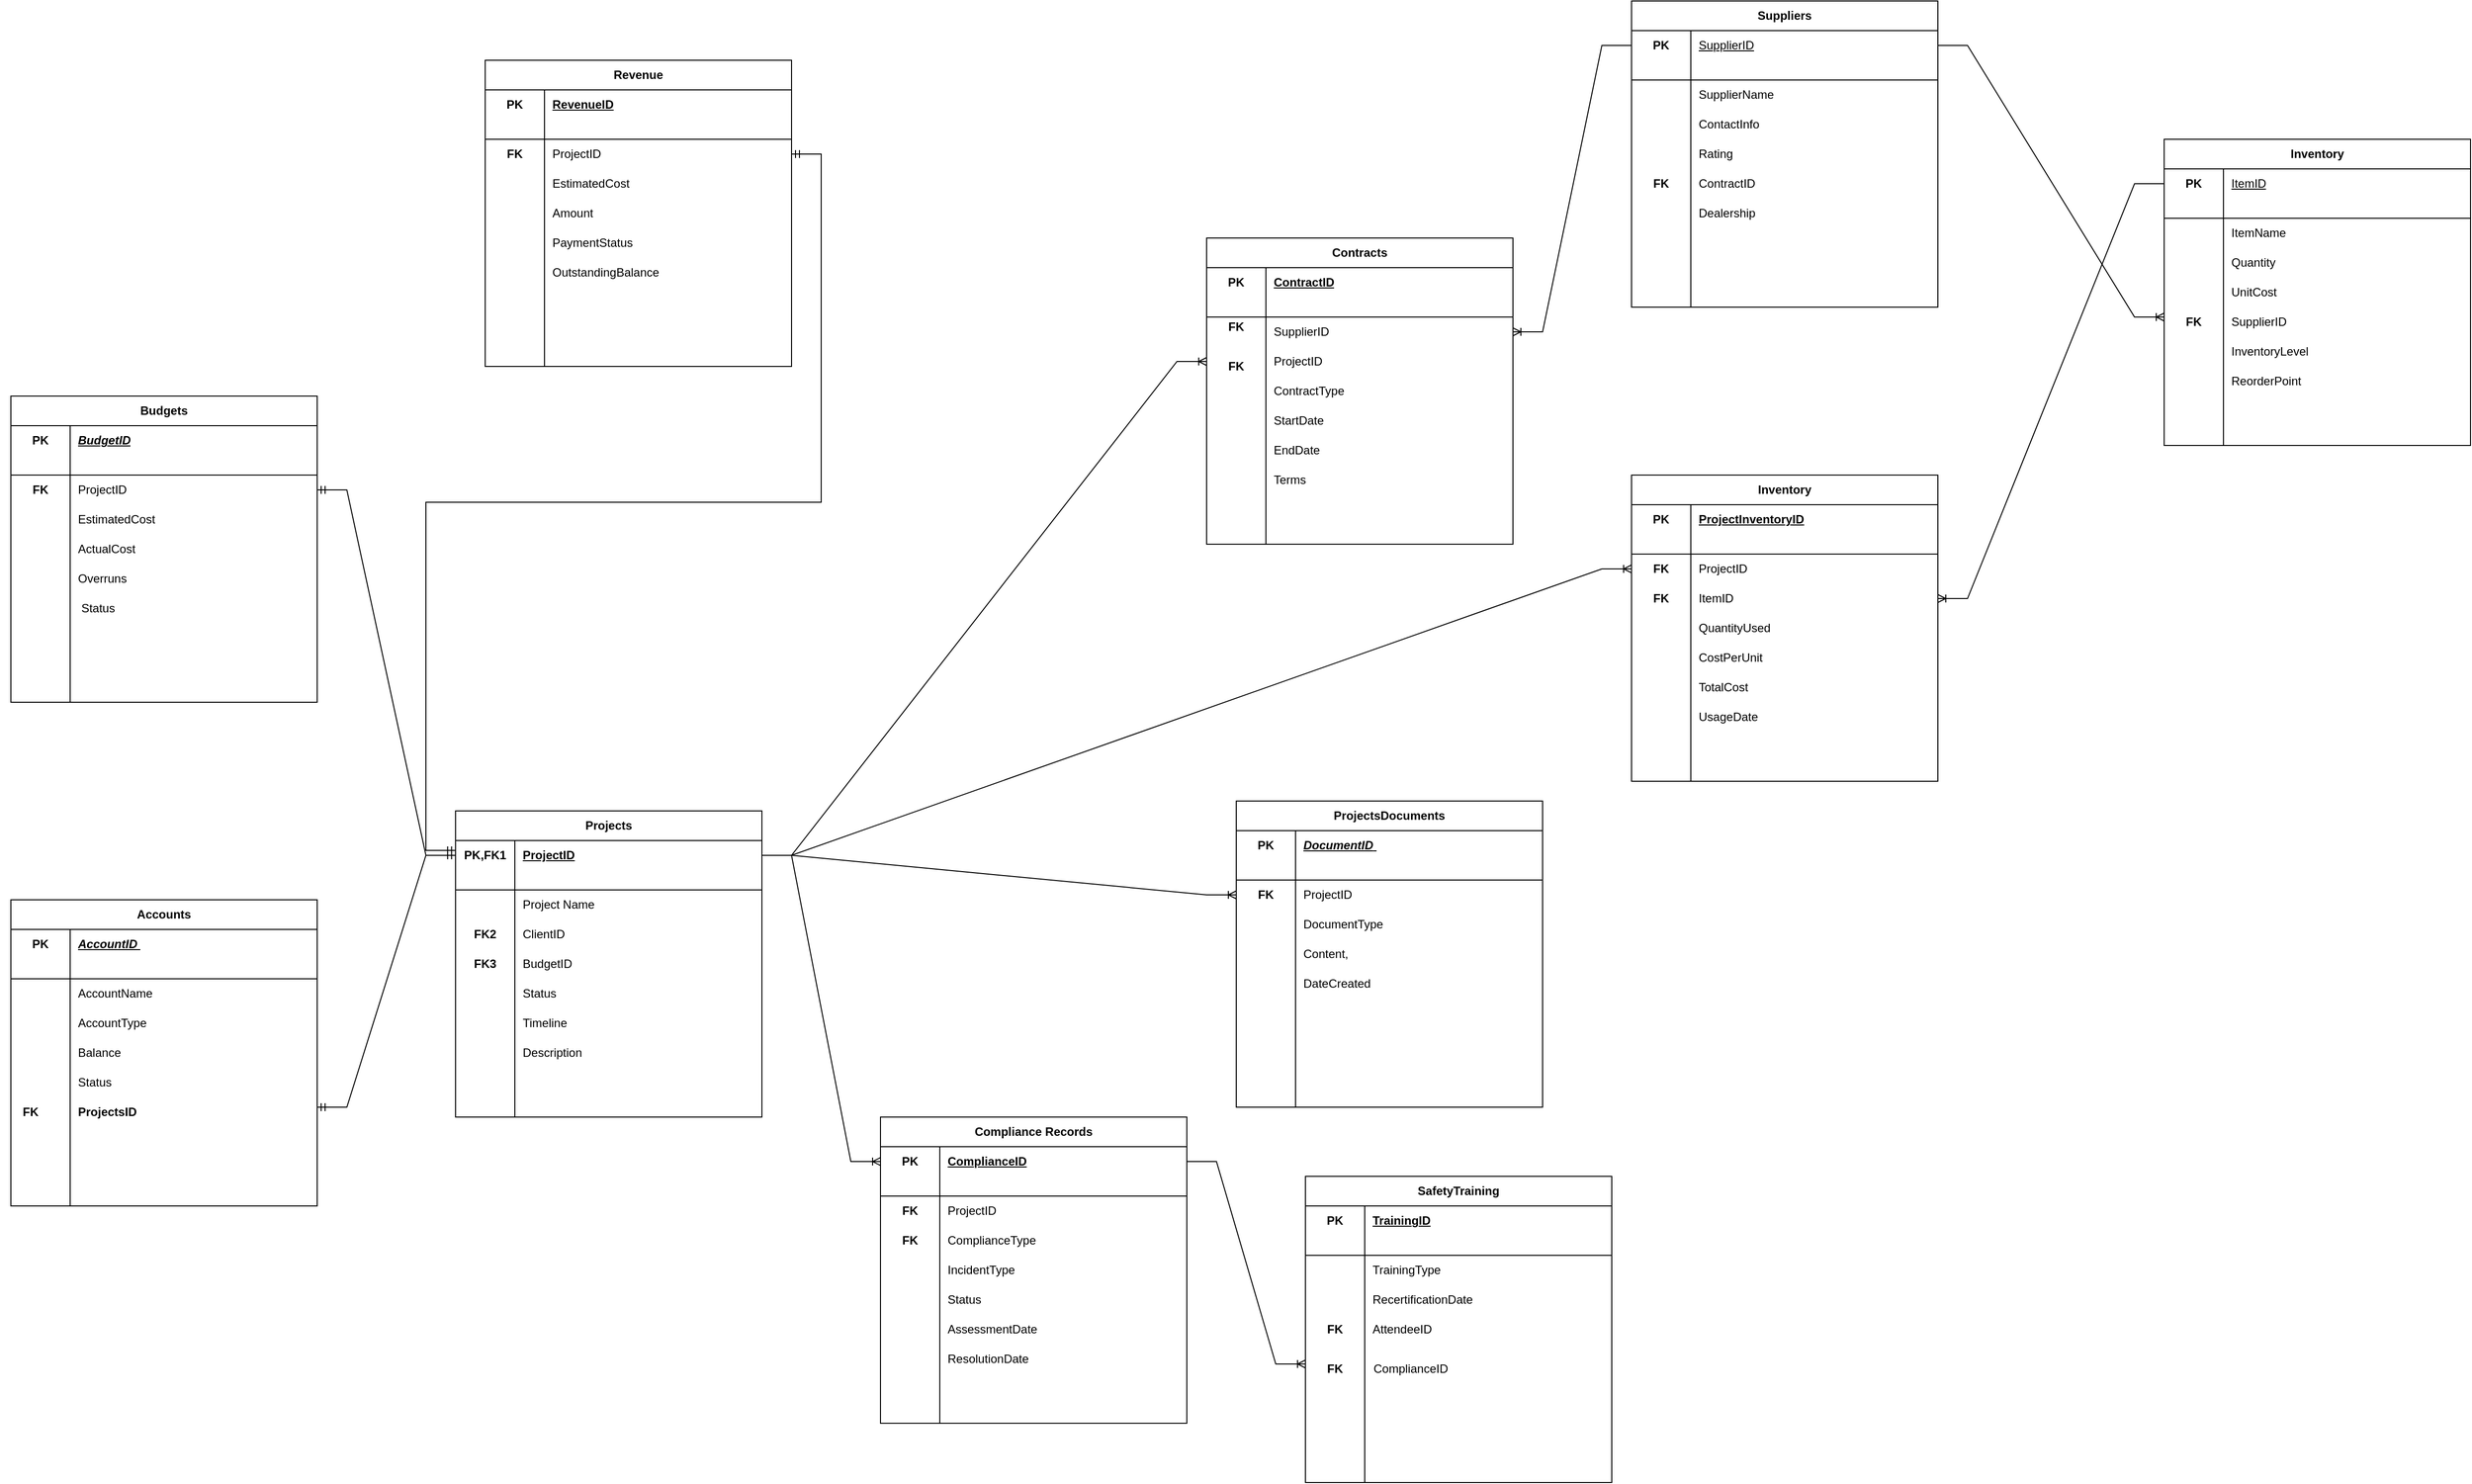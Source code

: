 <mxfile version="24.8.6" pages="4">
  <diagram id="R2lEEEUBdFMjLlhIrx00" name="Solar">
    <mxGraphModel dx="2875" dy="1310" grid="1" gridSize="10" guides="1" tooltips="1" connect="1" arrows="1" fold="1" page="1" pageScale="1" pageWidth="4681" pageHeight="3300" math="0" shadow="0" extFonts="Permanent Marker^https://fonts.googleapis.com/css?family=Permanent+Marker">
      <root>
        <mxCell id="0" />
        <mxCell id="1" parent="0" />
        <mxCell id="rwc94eEoI99FtsaOUKw9-40" value="" style="group" vertex="1" connectable="0" parent="1">
          <mxGeometry x="1420" y="1090" width="310" height="310" as="geometry" />
        </mxCell>
        <mxCell id="rwc94eEoI99FtsaOUKw9-20" value="Projects" style="shape=table;startSize=30;container=1;collapsible=1;childLayout=tableLayout;fixedRows=1;rowLines=0;fontStyle=1;align=center;resizeLast=1;html=1;whiteSpace=wrap;" vertex="1" parent="rwc94eEoI99FtsaOUKw9-40">
          <mxGeometry width="310" height="310.0" as="geometry" />
        </mxCell>
        <mxCell id="rwc94eEoI99FtsaOUKw9-21" value="" style="shape=tableRow;horizontal=0;startSize=0;swimlaneHead=0;swimlaneBody=0;fillColor=none;collapsible=0;dropTarget=0;points=[[0,0.5],[1,0.5]];portConstraint=eastwest;top=0;left=0;right=0;bottom=0;html=1;" vertex="1" parent="rwc94eEoI99FtsaOUKw9-20">
          <mxGeometry y="30" width="310" height="30" as="geometry" />
        </mxCell>
        <mxCell id="rwc94eEoI99FtsaOUKw9-22" value="PK,FK1" style="shape=partialRectangle;connectable=0;fillColor=none;top=0;left=0;bottom=0;right=0;fontStyle=1;overflow=hidden;html=1;whiteSpace=wrap;" vertex="1" parent="rwc94eEoI99FtsaOUKw9-21">
          <mxGeometry width="60" height="30" as="geometry">
            <mxRectangle width="60" height="30" as="alternateBounds" />
          </mxGeometry>
        </mxCell>
        <mxCell id="rwc94eEoI99FtsaOUKw9-23" value="ProjectID" style="shape=partialRectangle;connectable=0;fillColor=none;top=0;left=0;bottom=0;right=0;align=left;spacingLeft=6;fontStyle=5;overflow=hidden;html=1;whiteSpace=wrap;" vertex="1" parent="rwc94eEoI99FtsaOUKw9-21">
          <mxGeometry x="60" width="250" height="30" as="geometry">
            <mxRectangle width="250" height="30" as="alternateBounds" />
          </mxGeometry>
        </mxCell>
        <mxCell id="rwc94eEoI99FtsaOUKw9-24" value="" style="shape=tableRow;horizontal=0;startSize=0;swimlaneHead=0;swimlaneBody=0;fillColor=none;collapsible=0;dropTarget=0;points=[[0,0.5],[1,0.5]];portConstraint=eastwest;top=0;left=0;right=0;bottom=1;html=1;" vertex="1" parent="rwc94eEoI99FtsaOUKw9-20">
          <mxGeometry y="60" width="310" height="20" as="geometry" />
        </mxCell>
        <mxCell id="rwc94eEoI99FtsaOUKw9-25" value="" style="shape=partialRectangle;connectable=0;fillColor=none;top=0;left=0;bottom=0;right=0;fontStyle=1;overflow=hidden;html=1;whiteSpace=wrap;" vertex="1" parent="rwc94eEoI99FtsaOUKw9-24">
          <mxGeometry width="60" height="20" as="geometry">
            <mxRectangle width="60" height="20" as="alternateBounds" />
          </mxGeometry>
        </mxCell>
        <mxCell id="rwc94eEoI99FtsaOUKw9-26" value="" style="shape=partialRectangle;connectable=0;fillColor=none;top=0;left=0;bottom=0;right=0;align=left;spacingLeft=6;fontStyle=5;overflow=hidden;html=1;whiteSpace=wrap;" vertex="1" parent="rwc94eEoI99FtsaOUKw9-24">
          <mxGeometry x="60" width="250" height="20" as="geometry">
            <mxRectangle width="250" height="20" as="alternateBounds" />
          </mxGeometry>
        </mxCell>
        <mxCell id="rwc94eEoI99FtsaOUKw9-27" value="" style="shape=tableRow;horizontal=0;startSize=0;swimlaneHead=0;swimlaneBody=0;fillColor=none;collapsible=0;dropTarget=0;points=[[0,0.5],[1,0.5]];portConstraint=eastwest;top=0;left=0;right=0;bottom=0;html=1;" vertex="1" parent="rwc94eEoI99FtsaOUKw9-20">
          <mxGeometry y="80" width="310" height="30" as="geometry" />
        </mxCell>
        <mxCell id="rwc94eEoI99FtsaOUKw9-28" value="" style="shape=partialRectangle;connectable=0;fillColor=none;top=0;left=0;bottom=0;right=0;editable=1;overflow=hidden;html=1;whiteSpace=wrap;" vertex="1" parent="rwc94eEoI99FtsaOUKw9-27">
          <mxGeometry width="60" height="30" as="geometry">
            <mxRectangle width="60" height="30" as="alternateBounds" />
          </mxGeometry>
        </mxCell>
        <mxCell id="rwc94eEoI99FtsaOUKw9-29" value="Project Name" style="shape=partialRectangle;connectable=0;fillColor=none;top=0;left=0;bottom=0;right=0;align=left;spacingLeft=6;overflow=hidden;html=1;whiteSpace=wrap;" vertex="1" parent="rwc94eEoI99FtsaOUKw9-27">
          <mxGeometry x="60" width="250" height="30" as="geometry">
            <mxRectangle width="250" height="30" as="alternateBounds" />
          </mxGeometry>
        </mxCell>
        <mxCell id="rwc94eEoI99FtsaOUKw9-30" value="" style="shape=tableRow;horizontal=0;startSize=0;swimlaneHead=0;swimlaneBody=0;fillColor=none;collapsible=0;dropTarget=0;points=[[0,0.5],[1,0.5]];portConstraint=eastwest;top=0;left=0;right=0;bottom=0;html=1;" vertex="1" parent="rwc94eEoI99FtsaOUKw9-20">
          <mxGeometry y="110" width="310" height="30" as="geometry" />
        </mxCell>
        <mxCell id="rwc94eEoI99FtsaOUKw9-31" value="" style="shape=partialRectangle;connectable=0;fillColor=none;top=0;left=0;bottom=0;right=0;editable=1;overflow=hidden;html=1;whiteSpace=wrap;" vertex="1" parent="rwc94eEoI99FtsaOUKw9-30">
          <mxGeometry width="60" height="30" as="geometry">
            <mxRectangle width="60" height="30" as="alternateBounds" />
          </mxGeometry>
        </mxCell>
        <mxCell id="rwc94eEoI99FtsaOUKw9-32" value="ClientID" style="shape=partialRectangle;connectable=0;fillColor=none;top=0;left=0;bottom=0;right=0;align=left;spacingLeft=6;overflow=hidden;html=1;whiteSpace=wrap;" vertex="1" parent="rwc94eEoI99FtsaOUKw9-30">
          <mxGeometry x="60" width="250" height="30" as="geometry">
            <mxRectangle width="250" height="30" as="alternateBounds" />
          </mxGeometry>
        </mxCell>
        <mxCell id="rwc94eEoI99FtsaOUKw9-33" value="" style="shape=partialRectangle;whiteSpace=wrap;html=1;bottom=0;top=0;fillColor=none;" vertex="1" parent="rwc94eEoI99FtsaOUKw9-40">
          <mxGeometry x="60" y="140" width="250" height="170" as="geometry" />
        </mxCell>
        <mxCell id="rwc94eEoI99FtsaOUKw9-34" value="BudgetID" style="shape=partialRectangle;connectable=0;fillColor=none;top=0;left=0;bottom=0;right=0;align=left;spacingLeft=6;overflow=hidden;html=1;whiteSpace=wrap;" vertex="1" parent="rwc94eEoI99FtsaOUKw9-40">
          <mxGeometry x="60" y="140" width="250" height="30" as="geometry">
            <mxRectangle width="250" height="30" as="alternateBounds" />
          </mxGeometry>
        </mxCell>
        <mxCell id="rwc94eEoI99FtsaOUKw9-35" value="Status" style="shape=partialRectangle;connectable=0;fillColor=none;top=0;left=0;bottom=0;right=0;align=left;spacingLeft=6;overflow=hidden;html=1;whiteSpace=wrap;" vertex="1" parent="rwc94eEoI99FtsaOUKw9-40">
          <mxGeometry x="60" y="170" width="250" height="30" as="geometry">
            <mxRectangle width="250" height="30" as="alternateBounds" />
          </mxGeometry>
        </mxCell>
        <mxCell id="rwc94eEoI99FtsaOUKw9-36" value="Timeline" style="shape=partialRectangle;connectable=0;fillColor=none;top=0;left=0;bottom=0;right=0;align=left;spacingLeft=6;overflow=hidden;html=1;whiteSpace=wrap;" vertex="1" parent="rwc94eEoI99FtsaOUKw9-40">
          <mxGeometry x="60" y="200" width="250" height="30" as="geometry">
            <mxRectangle width="250" height="30" as="alternateBounds" />
          </mxGeometry>
        </mxCell>
        <mxCell id="rwc94eEoI99FtsaOUKw9-37" value="Description" style="shape=partialRectangle;connectable=0;fillColor=none;top=0;left=0;bottom=0;right=0;align=left;spacingLeft=6;overflow=hidden;html=1;whiteSpace=wrap;" vertex="1" parent="rwc94eEoI99FtsaOUKw9-40">
          <mxGeometry x="60" y="230" width="250" height="30" as="geometry">
            <mxRectangle width="250" height="30" as="alternateBounds" />
          </mxGeometry>
        </mxCell>
        <mxCell id="rwc94eEoI99FtsaOUKw9-38" value="FK2" style="shape=partialRectangle;connectable=0;fillColor=none;top=0;left=0;bottom=0;right=0;fontStyle=1;overflow=hidden;html=1;whiteSpace=wrap;" vertex="1" parent="rwc94eEoI99FtsaOUKw9-40">
          <mxGeometry y="110" width="60" height="30" as="geometry">
            <mxRectangle width="60" height="30" as="alternateBounds" />
          </mxGeometry>
        </mxCell>
        <mxCell id="rwc94eEoI99FtsaOUKw9-39" value="FK3" style="shape=partialRectangle;connectable=0;fillColor=none;top=0;left=0;bottom=0;right=0;fontStyle=1;overflow=hidden;html=1;whiteSpace=wrap;" vertex="1" parent="rwc94eEoI99FtsaOUKw9-40">
          <mxGeometry y="140" width="60" height="30" as="geometry">
            <mxRectangle width="60" height="30" as="alternateBounds" />
          </mxGeometry>
        </mxCell>
        <mxCell id="rwc94eEoI99FtsaOUKw9-41" value="" style="group" vertex="1" connectable="0" parent="1">
          <mxGeometry x="2210" y="1080" width="310" height="310" as="geometry" />
        </mxCell>
        <mxCell id="rwc94eEoI99FtsaOUKw9-42" value="ProjectsDocuments" style="shape=table;startSize=30;container=1;collapsible=1;childLayout=tableLayout;fixedRows=1;rowLines=0;fontStyle=1;align=center;resizeLast=1;html=1;whiteSpace=wrap;" vertex="1" parent="rwc94eEoI99FtsaOUKw9-41">
          <mxGeometry width="310" height="310.0" as="geometry" />
        </mxCell>
        <mxCell id="rwc94eEoI99FtsaOUKw9-43" value="" style="shape=tableRow;horizontal=0;startSize=0;swimlaneHead=0;swimlaneBody=0;fillColor=none;collapsible=0;dropTarget=0;points=[[0,0.5],[1,0.5]];portConstraint=eastwest;top=0;left=0;right=0;bottom=0;html=1;" vertex="1" parent="rwc94eEoI99FtsaOUKw9-42">
          <mxGeometry y="30" width="310" height="30" as="geometry" />
        </mxCell>
        <mxCell id="rwc94eEoI99FtsaOUKw9-44" value="PK" style="shape=partialRectangle;connectable=0;fillColor=none;top=0;left=0;bottom=0;right=0;fontStyle=1;overflow=hidden;html=1;whiteSpace=wrap;" vertex="1" parent="rwc94eEoI99FtsaOUKw9-43">
          <mxGeometry width="60" height="30" as="geometry">
            <mxRectangle width="60" height="30" as="alternateBounds" />
          </mxGeometry>
        </mxCell>
        <mxCell id="rwc94eEoI99FtsaOUKw9-45" value="&lt;em&gt;DocumentID&lt;/em&gt;&amp;nbsp;" style="shape=partialRectangle;connectable=0;fillColor=none;top=0;left=0;bottom=0;right=0;align=left;spacingLeft=6;fontStyle=5;overflow=hidden;html=1;whiteSpace=wrap;" vertex="1" parent="rwc94eEoI99FtsaOUKw9-43">
          <mxGeometry x="60" width="250" height="30" as="geometry">
            <mxRectangle width="250" height="30" as="alternateBounds" />
          </mxGeometry>
        </mxCell>
        <mxCell id="rwc94eEoI99FtsaOUKw9-46" value="" style="shape=tableRow;horizontal=0;startSize=0;swimlaneHead=0;swimlaneBody=0;fillColor=none;collapsible=0;dropTarget=0;points=[[0,0.5],[1,0.5]];portConstraint=eastwest;top=0;left=0;right=0;bottom=1;html=1;" vertex="1" parent="rwc94eEoI99FtsaOUKw9-42">
          <mxGeometry y="60" width="310" height="20" as="geometry" />
        </mxCell>
        <mxCell id="rwc94eEoI99FtsaOUKw9-47" value="" style="shape=partialRectangle;connectable=0;fillColor=none;top=0;left=0;bottom=0;right=0;fontStyle=1;overflow=hidden;html=1;whiteSpace=wrap;" vertex="1" parent="rwc94eEoI99FtsaOUKw9-46">
          <mxGeometry width="60" height="20" as="geometry">
            <mxRectangle width="60" height="20" as="alternateBounds" />
          </mxGeometry>
        </mxCell>
        <mxCell id="rwc94eEoI99FtsaOUKw9-48" value="" style="shape=partialRectangle;connectable=0;fillColor=none;top=0;left=0;bottom=0;right=0;align=left;spacingLeft=6;fontStyle=5;overflow=hidden;html=1;whiteSpace=wrap;" vertex="1" parent="rwc94eEoI99FtsaOUKw9-46">
          <mxGeometry x="60" width="250" height="20" as="geometry">
            <mxRectangle width="250" height="20" as="alternateBounds" />
          </mxGeometry>
        </mxCell>
        <mxCell id="rwc94eEoI99FtsaOUKw9-49" value="" style="shape=tableRow;horizontal=0;startSize=0;swimlaneHead=0;swimlaneBody=0;fillColor=none;collapsible=0;dropTarget=0;points=[[0,0.5],[1,0.5]];portConstraint=eastwest;top=0;left=0;right=0;bottom=0;html=1;" vertex="1" parent="rwc94eEoI99FtsaOUKw9-42">
          <mxGeometry y="80" width="310" height="30" as="geometry" />
        </mxCell>
        <mxCell id="rwc94eEoI99FtsaOUKw9-50" value="" style="shape=partialRectangle;connectable=0;fillColor=none;top=0;left=0;bottom=0;right=0;editable=1;overflow=hidden;html=1;whiteSpace=wrap;" vertex="1" parent="rwc94eEoI99FtsaOUKw9-49">
          <mxGeometry width="60" height="30" as="geometry">
            <mxRectangle width="60" height="30" as="alternateBounds" />
          </mxGeometry>
        </mxCell>
        <mxCell id="rwc94eEoI99FtsaOUKw9-51" value="ProjectID " style="shape=partialRectangle;connectable=0;fillColor=none;top=0;left=0;bottom=0;right=0;align=left;spacingLeft=6;overflow=hidden;html=1;whiteSpace=wrap;" vertex="1" parent="rwc94eEoI99FtsaOUKw9-49">
          <mxGeometry x="60" width="250" height="30" as="geometry">
            <mxRectangle width="250" height="30" as="alternateBounds" />
          </mxGeometry>
        </mxCell>
        <mxCell id="rwc94eEoI99FtsaOUKw9-52" value="" style="shape=tableRow;horizontal=0;startSize=0;swimlaneHead=0;swimlaneBody=0;fillColor=none;collapsible=0;dropTarget=0;points=[[0,0.5],[1,0.5]];portConstraint=eastwest;top=0;left=0;right=0;bottom=0;html=1;" vertex="1" parent="rwc94eEoI99FtsaOUKw9-42">
          <mxGeometry y="110" width="310" height="30" as="geometry" />
        </mxCell>
        <mxCell id="rwc94eEoI99FtsaOUKw9-53" value="" style="shape=partialRectangle;connectable=0;fillColor=none;top=0;left=0;bottom=0;right=0;editable=1;overflow=hidden;html=1;whiteSpace=wrap;" vertex="1" parent="rwc94eEoI99FtsaOUKw9-52">
          <mxGeometry width="60" height="30" as="geometry">
            <mxRectangle width="60" height="30" as="alternateBounds" />
          </mxGeometry>
        </mxCell>
        <mxCell id="rwc94eEoI99FtsaOUKw9-54" value="DocumentType" style="shape=partialRectangle;connectable=0;fillColor=none;top=0;left=0;bottom=0;right=0;align=left;spacingLeft=6;overflow=hidden;html=1;whiteSpace=wrap;" vertex="1" parent="rwc94eEoI99FtsaOUKw9-52">
          <mxGeometry x="60" width="250" height="30" as="geometry">
            <mxRectangle width="250" height="30" as="alternateBounds" />
          </mxGeometry>
        </mxCell>
        <mxCell id="rwc94eEoI99FtsaOUKw9-55" value="" style="shape=partialRectangle;whiteSpace=wrap;html=1;bottom=0;top=0;fillColor=none;" vertex="1" parent="rwc94eEoI99FtsaOUKw9-41">
          <mxGeometry x="60" y="140" width="250" height="170" as="geometry" />
        </mxCell>
        <mxCell id="rwc94eEoI99FtsaOUKw9-56" value="Content," style="shape=partialRectangle;connectable=0;fillColor=none;top=0;left=0;bottom=0;right=0;align=left;spacingLeft=6;overflow=hidden;html=1;whiteSpace=wrap;" vertex="1" parent="rwc94eEoI99FtsaOUKw9-41">
          <mxGeometry x="60" y="140" width="250" height="30" as="geometry">
            <mxRectangle width="250" height="30" as="alternateBounds" />
          </mxGeometry>
        </mxCell>
        <mxCell id="rwc94eEoI99FtsaOUKw9-57" value="DateCreated" style="shape=partialRectangle;connectable=0;fillColor=none;top=0;left=0;bottom=0;right=0;align=left;spacingLeft=6;overflow=hidden;html=1;whiteSpace=wrap;" vertex="1" parent="rwc94eEoI99FtsaOUKw9-41">
          <mxGeometry x="60" y="170" width="250" height="30" as="geometry">
            <mxRectangle width="250" height="30" as="alternateBounds" />
          </mxGeometry>
        </mxCell>
        <mxCell id="rwc94eEoI99FtsaOUKw9-61" value="FK" style="shape=partialRectangle;connectable=0;fillColor=none;top=0;left=0;bottom=0;right=0;fontStyle=1;overflow=hidden;html=1;whiteSpace=wrap;" vertex="1" parent="rwc94eEoI99FtsaOUKw9-41">
          <mxGeometry y="80" width="60" height="30" as="geometry">
            <mxRectangle width="60" height="30" as="alternateBounds" />
          </mxGeometry>
        </mxCell>
        <mxCell id="rwc94eEoI99FtsaOUKw9-84" value="" style="edgeStyle=entityRelationEdgeStyle;fontSize=12;html=1;endArrow=ERoneToMany;rounded=0;" edge="1" parent="1" source="rwc94eEoI99FtsaOUKw9-21" target="rwc94eEoI99FtsaOUKw9-49">
          <mxGeometry width="100" height="100" relative="1" as="geometry">
            <mxPoint x="1730" y="1140" as="sourcePoint" />
            <mxPoint x="1830" y="1040" as="targetPoint" />
          </mxGeometry>
        </mxCell>
        <mxCell id="rwc94eEoI99FtsaOUKw9-103" value="" style="group" vertex="1" connectable="0" parent="1">
          <mxGeometry x="970" y="1180" width="310" height="310" as="geometry" />
        </mxCell>
        <mxCell id="rwc94eEoI99FtsaOUKw9-104" value="Accounts" style="shape=table;startSize=30;container=1;collapsible=1;childLayout=tableLayout;fixedRows=1;rowLines=0;fontStyle=1;align=center;resizeLast=1;html=1;whiteSpace=wrap;" vertex="1" parent="rwc94eEoI99FtsaOUKw9-103">
          <mxGeometry width="310" height="310.0" as="geometry" />
        </mxCell>
        <mxCell id="rwc94eEoI99FtsaOUKw9-105" value="" style="shape=tableRow;horizontal=0;startSize=0;swimlaneHead=0;swimlaneBody=0;fillColor=none;collapsible=0;dropTarget=0;points=[[0,0.5],[1,0.5]];portConstraint=eastwest;top=0;left=0;right=0;bottom=0;html=1;" vertex="1" parent="rwc94eEoI99FtsaOUKw9-104">
          <mxGeometry y="30" width="310" height="30" as="geometry" />
        </mxCell>
        <mxCell id="rwc94eEoI99FtsaOUKw9-106" value="PK" style="shape=partialRectangle;connectable=0;fillColor=none;top=0;left=0;bottom=0;right=0;fontStyle=1;overflow=hidden;html=1;whiteSpace=wrap;" vertex="1" parent="rwc94eEoI99FtsaOUKw9-105">
          <mxGeometry width="60" height="30" as="geometry">
            <mxRectangle width="60" height="30" as="alternateBounds" />
          </mxGeometry>
        </mxCell>
        <mxCell id="rwc94eEoI99FtsaOUKw9-107" value="&lt;em&gt;AccountID&lt;/em&gt;&amp;nbsp;" style="shape=partialRectangle;connectable=0;fillColor=none;top=0;left=0;bottom=0;right=0;align=left;spacingLeft=6;fontStyle=5;overflow=hidden;html=1;whiteSpace=wrap;" vertex="1" parent="rwc94eEoI99FtsaOUKw9-105">
          <mxGeometry x="60" width="250" height="30" as="geometry">
            <mxRectangle width="250" height="30" as="alternateBounds" />
          </mxGeometry>
        </mxCell>
        <mxCell id="rwc94eEoI99FtsaOUKw9-108" value="" style="shape=tableRow;horizontal=0;startSize=0;swimlaneHead=0;swimlaneBody=0;fillColor=none;collapsible=0;dropTarget=0;points=[[0,0.5],[1,0.5]];portConstraint=eastwest;top=0;left=0;right=0;bottom=1;html=1;" vertex="1" parent="rwc94eEoI99FtsaOUKw9-104">
          <mxGeometry y="60" width="310" height="20" as="geometry" />
        </mxCell>
        <mxCell id="rwc94eEoI99FtsaOUKw9-109" value="" style="shape=partialRectangle;connectable=0;fillColor=none;top=0;left=0;bottom=0;right=0;fontStyle=1;overflow=hidden;html=1;whiteSpace=wrap;" vertex="1" parent="rwc94eEoI99FtsaOUKw9-108">
          <mxGeometry width="60" height="20" as="geometry">
            <mxRectangle width="60" height="20" as="alternateBounds" />
          </mxGeometry>
        </mxCell>
        <mxCell id="rwc94eEoI99FtsaOUKw9-110" value="" style="shape=partialRectangle;connectable=0;fillColor=none;top=0;left=0;bottom=0;right=0;align=left;spacingLeft=6;fontStyle=5;overflow=hidden;html=1;whiteSpace=wrap;" vertex="1" parent="rwc94eEoI99FtsaOUKw9-108">
          <mxGeometry x="60" width="250" height="20" as="geometry">
            <mxRectangle width="250" height="20" as="alternateBounds" />
          </mxGeometry>
        </mxCell>
        <mxCell id="rwc94eEoI99FtsaOUKw9-111" value="" style="shape=tableRow;horizontal=0;startSize=0;swimlaneHead=0;swimlaneBody=0;fillColor=none;collapsible=0;dropTarget=0;points=[[0,0.5],[1,0.5]];portConstraint=eastwest;top=0;left=0;right=0;bottom=0;html=1;" vertex="1" parent="rwc94eEoI99FtsaOUKw9-104">
          <mxGeometry y="80" width="310" height="30" as="geometry" />
        </mxCell>
        <mxCell id="rwc94eEoI99FtsaOUKw9-112" value="" style="shape=partialRectangle;connectable=0;fillColor=none;top=0;left=0;bottom=0;right=0;editable=1;overflow=hidden;html=1;whiteSpace=wrap;" vertex="1" parent="rwc94eEoI99FtsaOUKw9-111">
          <mxGeometry width="60" height="30" as="geometry">
            <mxRectangle width="60" height="30" as="alternateBounds" />
          </mxGeometry>
        </mxCell>
        <mxCell id="rwc94eEoI99FtsaOUKw9-113" value="AccountName" style="shape=partialRectangle;connectable=0;fillColor=none;top=0;left=0;bottom=0;right=0;align=left;spacingLeft=6;overflow=hidden;html=1;whiteSpace=wrap;" vertex="1" parent="rwc94eEoI99FtsaOUKw9-111">
          <mxGeometry x="60" width="250" height="30" as="geometry">
            <mxRectangle width="250" height="30" as="alternateBounds" />
          </mxGeometry>
        </mxCell>
        <mxCell id="rwc94eEoI99FtsaOUKw9-114" value="" style="shape=tableRow;horizontal=0;startSize=0;swimlaneHead=0;swimlaneBody=0;fillColor=none;collapsible=0;dropTarget=0;points=[[0,0.5],[1,0.5]];portConstraint=eastwest;top=0;left=0;right=0;bottom=0;html=1;" vertex="1" parent="rwc94eEoI99FtsaOUKw9-104">
          <mxGeometry y="110" width="310" height="30" as="geometry" />
        </mxCell>
        <mxCell id="rwc94eEoI99FtsaOUKw9-115" value="" style="shape=partialRectangle;connectable=0;fillColor=none;top=0;left=0;bottom=0;right=0;editable=1;overflow=hidden;html=1;whiteSpace=wrap;" vertex="1" parent="rwc94eEoI99FtsaOUKw9-114">
          <mxGeometry width="60" height="30" as="geometry">
            <mxRectangle width="60" height="30" as="alternateBounds" />
          </mxGeometry>
        </mxCell>
        <mxCell id="rwc94eEoI99FtsaOUKw9-116" value="AccountType" style="shape=partialRectangle;connectable=0;fillColor=none;top=0;left=0;bottom=0;right=0;align=left;spacingLeft=6;overflow=hidden;html=1;whiteSpace=wrap;" vertex="1" parent="rwc94eEoI99FtsaOUKw9-114">
          <mxGeometry x="60" width="250" height="30" as="geometry">
            <mxRectangle width="250" height="30" as="alternateBounds" />
          </mxGeometry>
        </mxCell>
        <mxCell id="rwc94eEoI99FtsaOUKw9-117" value="" style="shape=partialRectangle;whiteSpace=wrap;html=1;bottom=0;top=0;fillColor=none;" vertex="1" parent="rwc94eEoI99FtsaOUKw9-103">
          <mxGeometry x="60" y="140" width="250" height="170" as="geometry" />
        </mxCell>
        <mxCell id="rwc94eEoI99FtsaOUKw9-118" value="Balance" style="shape=partialRectangle;connectable=0;fillColor=none;top=0;left=0;bottom=0;right=0;align=left;spacingLeft=6;overflow=hidden;html=1;whiteSpace=wrap;" vertex="1" parent="rwc94eEoI99FtsaOUKw9-103">
          <mxGeometry x="60" y="140" width="250" height="30" as="geometry">
            <mxRectangle width="250" height="30" as="alternateBounds" />
          </mxGeometry>
        </mxCell>
        <mxCell id="rwc94eEoI99FtsaOUKw9-119" value="Status" style="shape=partialRectangle;connectable=0;fillColor=none;top=0;left=0;bottom=0;right=0;align=left;spacingLeft=6;overflow=hidden;html=1;whiteSpace=wrap;" vertex="1" parent="rwc94eEoI99FtsaOUKw9-103">
          <mxGeometry x="60" y="170" width="250" height="30" as="geometry">
            <mxRectangle width="250" height="30" as="alternateBounds" />
          </mxGeometry>
        </mxCell>
        <mxCell id="rwc94eEoI99FtsaOUKw9-120" value="FK" style="shape=partialRectangle;connectable=0;fillColor=none;top=0;left=0;bottom=0;right=0;fontStyle=1;overflow=hidden;html=1;whiteSpace=wrap;" vertex="1" parent="rwc94eEoI99FtsaOUKw9-103">
          <mxGeometry x="-10" y="200" width="60" height="30" as="geometry">
            <mxRectangle width="60" height="30" as="alternateBounds" />
          </mxGeometry>
        </mxCell>
        <mxCell id="rwc94eEoI99FtsaOUKw9-123" value="&lt;b&gt;ProjectsID&lt;/b&gt;" style="shape=partialRectangle;connectable=0;fillColor=none;top=0;left=0;bottom=0;right=0;align=left;spacingLeft=6;overflow=hidden;html=1;whiteSpace=wrap;" vertex="1" parent="rwc94eEoI99FtsaOUKw9-103">
          <mxGeometry x="60" y="200" width="250" height="30" as="geometry">
            <mxRectangle width="250" height="30" as="alternateBounds" />
          </mxGeometry>
        </mxCell>
        <mxCell id="rwc94eEoI99FtsaOUKw9-124" value="" style="edgeStyle=entityRelationEdgeStyle;fontSize=12;html=1;endArrow=ERmandOne;startArrow=ERmandOne;rounded=0;entryX=0;entryY=0.5;entryDx=0;entryDy=0;" edge="1" parent="1" target="rwc94eEoI99FtsaOUKw9-21">
          <mxGeometry width="100" height="100" relative="1" as="geometry">
            <mxPoint x="1280" y="1390" as="sourcePoint" />
            <mxPoint x="1390" y="1290" as="targetPoint" />
          </mxGeometry>
        </mxCell>
        <mxCell id="rwc94eEoI99FtsaOUKw9-125" value="" style="group" vertex="1" connectable="0" parent="1">
          <mxGeometry x="970" y="670" width="310" height="310" as="geometry" />
        </mxCell>
        <mxCell id="rwc94eEoI99FtsaOUKw9-126" value="Budgets" style="shape=table;startSize=30;container=1;collapsible=1;childLayout=tableLayout;fixedRows=1;rowLines=0;fontStyle=1;align=center;resizeLast=1;html=1;whiteSpace=wrap;" vertex="1" parent="rwc94eEoI99FtsaOUKw9-125">
          <mxGeometry width="310" height="310.0" as="geometry" />
        </mxCell>
        <mxCell id="rwc94eEoI99FtsaOUKw9-127" value="" style="shape=tableRow;horizontal=0;startSize=0;swimlaneHead=0;swimlaneBody=0;fillColor=none;collapsible=0;dropTarget=0;points=[[0,0.5],[1,0.5]];portConstraint=eastwest;top=0;left=0;right=0;bottom=0;html=1;" vertex="1" parent="rwc94eEoI99FtsaOUKw9-126">
          <mxGeometry y="30" width="310" height="30" as="geometry" />
        </mxCell>
        <mxCell id="rwc94eEoI99FtsaOUKw9-128" value="PK" style="shape=partialRectangle;connectable=0;fillColor=none;top=0;left=0;bottom=0;right=0;fontStyle=1;overflow=hidden;html=1;whiteSpace=wrap;" vertex="1" parent="rwc94eEoI99FtsaOUKw9-127">
          <mxGeometry width="60" height="30" as="geometry">
            <mxRectangle width="60" height="30" as="alternateBounds" />
          </mxGeometry>
        </mxCell>
        <mxCell id="rwc94eEoI99FtsaOUKw9-129" value="&lt;i&gt;BudgetID&lt;/i&gt;" style="shape=partialRectangle;connectable=0;fillColor=none;top=0;left=0;bottom=0;right=0;align=left;spacingLeft=6;fontStyle=5;overflow=hidden;html=1;whiteSpace=wrap;" vertex="1" parent="rwc94eEoI99FtsaOUKw9-127">
          <mxGeometry x="60" width="250" height="30" as="geometry">
            <mxRectangle width="250" height="30" as="alternateBounds" />
          </mxGeometry>
        </mxCell>
        <mxCell id="rwc94eEoI99FtsaOUKw9-130" value="" style="shape=tableRow;horizontal=0;startSize=0;swimlaneHead=0;swimlaneBody=0;fillColor=none;collapsible=0;dropTarget=0;points=[[0,0.5],[1,0.5]];portConstraint=eastwest;top=0;left=0;right=0;bottom=1;html=1;" vertex="1" parent="rwc94eEoI99FtsaOUKw9-126">
          <mxGeometry y="60" width="310" height="20" as="geometry" />
        </mxCell>
        <mxCell id="rwc94eEoI99FtsaOUKw9-131" value="" style="shape=partialRectangle;connectable=0;fillColor=none;top=0;left=0;bottom=0;right=0;fontStyle=1;overflow=hidden;html=1;whiteSpace=wrap;" vertex="1" parent="rwc94eEoI99FtsaOUKw9-130">
          <mxGeometry width="60" height="20" as="geometry">
            <mxRectangle width="60" height="20" as="alternateBounds" />
          </mxGeometry>
        </mxCell>
        <mxCell id="rwc94eEoI99FtsaOUKw9-132" value="" style="shape=partialRectangle;connectable=0;fillColor=none;top=0;left=0;bottom=0;right=0;align=left;spacingLeft=6;fontStyle=5;overflow=hidden;html=1;whiteSpace=wrap;" vertex="1" parent="rwc94eEoI99FtsaOUKw9-130">
          <mxGeometry x="60" width="250" height="20" as="geometry">
            <mxRectangle width="250" height="20" as="alternateBounds" />
          </mxGeometry>
        </mxCell>
        <mxCell id="rwc94eEoI99FtsaOUKw9-133" value="" style="shape=tableRow;horizontal=0;startSize=0;swimlaneHead=0;swimlaneBody=0;fillColor=none;collapsible=0;dropTarget=0;points=[[0,0.5],[1,0.5]];portConstraint=eastwest;top=0;left=0;right=0;bottom=0;html=1;" vertex="1" parent="rwc94eEoI99FtsaOUKw9-126">
          <mxGeometry y="80" width="310" height="30" as="geometry" />
        </mxCell>
        <mxCell id="rwc94eEoI99FtsaOUKw9-134" value="" style="shape=partialRectangle;connectable=0;fillColor=none;top=0;left=0;bottom=0;right=0;editable=1;overflow=hidden;html=1;whiteSpace=wrap;" vertex="1" parent="rwc94eEoI99FtsaOUKw9-133">
          <mxGeometry width="60" height="30" as="geometry">
            <mxRectangle width="60" height="30" as="alternateBounds" />
          </mxGeometry>
        </mxCell>
        <mxCell id="rwc94eEoI99FtsaOUKw9-135" value="ProjectID " style="shape=partialRectangle;connectable=0;fillColor=none;top=0;left=0;bottom=0;right=0;align=left;spacingLeft=6;overflow=hidden;html=1;whiteSpace=wrap;" vertex="1" parent="rwc94eEoI99FtsaOUKw9-133">
          <mxGeometry x="60" width="250" height="30" as="geometry">
            <mxRectangle width="250" height="30" as="alternateBounds" />
          </mxGeometry>
        </mxCell>
        <mxCell id="rwc94eEoI99FtsaOUKw9-136" value="" style="shape=tableRow;horizontal=0;startSize=0;swimlaneHead=0;swimlaneBody=0;fillColor=none;collapsible=0;dropTarget=0;points=[[0,0.5],[1,0.5]];portConstraint=eastwest;top=0;left=0;right=0;bottom=0;html=1;" vertex="1" parent="rwc94eEoI99FtsaOUKw9-126">
          <mxGeometry y="110" width="310" height="30" as="geometry" />
        </mxCell>
        <mxCell id="rwc94eEoI99FtsaOUKw9-137" value="" style="shape=partialRectangle;connectable=0;fillColor=none;top=0;left=0;bottom=0;right=0;editable=1;overflow=hidden;html=1;whiteSpace=wrap;" vertex="1" parent="rwc94eEoI99FtsaOUKw9-136">
          <mxGeometry width="60" height="30" as="geometry">
            <mxRectangle width="60" height="30" as="alternateBounds" />
          </mxGeometry>
        </mxCell>
        <mxCell id="rwc94eEoI99FtsaOUKw9-138" value="EstimatedCost" style="shape=partialRectangle;connectable=0;fillColor=none;top=0;left=0;bottom=0;right=0;align=left;spacingLeft=6;overflow=hidden;html=1;whiteSpace=wrap;" vertex="1" parent="rwc94eEoI99FtsaOUKw9-136">
          <mxGeometry x="60" width="250" height="30" as="geometry">
            <mxRectangle width="250" height="30" as="alternateBounds" />
          </mxGeometry>
        </mxCell>
        <mxCell id="rwc94eEoI99FtsaOUKw9-139" value="" style="shape=partialRectangle;whiteSpace=wrap;html=1;bottom=0;top=0;fillColor=none;" vertex="1" parent="rwc94eEoI99FtsaOUKw9-125">
          <mxGeometry x="60" y="140" width="250" height="170" as="geometry" />
        </mxCell>
        <mxCell id="rwc94eEoI99FtsaOUKw9-140" value="ActualCost" style="shape=partialRectangle;connectable=0;fillColor=none;top=0;left=0;bottom=0;right=0;align=left;spacingLeft=6;overflow=hidden;html=1;whiteSpace=wrap;" vertex="1" parent="rwc94eEoI99FtsaOUKw9-125">
          <mxGeometry x="60" y="140" width="250" height="30" as="geometry">
            <mxRectangle width="250" height="30" as="alternateBounds" />
          </mxGeometry>
        </mxCell>
        <mxCell id="rwc94eEoI99FtsaOUKw9-141" value="Overruns" style="shape=partialRectangle;connectable=0;fillColor=none;top=0;left=0;bottom=0;right=0;align=left;spacingLeft=6;overflow=hidden;html=1;whiteSpace=wrap;" vertex="1" parent="rwc94eEoI99FtsaOUKw9-125">
          <mxGeometry x="60" y="170" width="250" height="30" as="geometry">
            <mxRectangle width="250" height="30" as="alternateBounds" />
          </mxGeometry>
        </mxCell>
        <mxCell id="rwc94eEoI99FtsaOUKw9-142" value="FK" style="shape=partialRectangle;connectable=0;fillColor=none;top=0;left=0;bottom=0;right=0;fontStyle=1;overflow=hidden;html=1;whiteSpace=wrap;" vertex="1" parent="rwc94eEoI99FtsaOUKw9-125">
          <mxGeometry y="80" width="60" height="30" as="geometry">
            <mxRectangle width="60" height="30" as="alternateBounds" />
          </mxGeometry>
        </mxCell>
        <mxCell id="rwc94eEoI99FtsaOUKw9-143" value="&amp;nbsp;Status" style="shape=partialRectangle;connectable=0;fillColor=none;top=0;left=0;bottom=0;right=0;align=left;spacingLeft=6;overflow=hidden;html=1;whiteSpace=wrap;" vertex="1" parent="rwc94eEoI99FtsaOUKw9-125">
          <mxGeometry x="60" y="200" width="250" height="30" as="geometry">
            <mxRectangle width="250" height="30" as="alternateBounds" />
          </mxGeometry>
        </mxCell>
        <mxCell id="rwc94eEoI99FtsaOUKw9-144" value="" style="edgeStyle=entityRelationEdgeStyle;fontSize=12;html=1;endArrow=ERmandOne;startArrow=ERmandOne;rounded=0;entryX=0;entryY=0.5;entryDx=0;entryDy=0;" edge="1" parent="1" source="rwc94eEoI99FtsaOUKw9-133" target="rwc94eEoI99FtsaOUKw9-21">
          <mxGeometry width="100" height="100" relative="1" as="geometry">
            <mxPoint x="1290" y="1400" as="sourcePoint" />
            <mxPoint x="1430" y="1145" as="targetPoint" />
          </mxGeometry>
        </mxCell>
        <mxCell id="rwc94eEoI99FtsaOUKw9-145" value="" style="group" vertex="1" connectable="0" parent="1">
          <mxGeometry x="1450" y="330" width="310" height="310" as="geometry" />
        </mxCell>
        <mxCell id="rwc94eEoI99FtsaOUKw9-146" value="Revenue" style="shape=table;startSize=30;container=1;collapsible=1;childLayout=tableLayout;fixedRows=1;rowLines=0;fontStyle=1;align=center;resizeLast=1;html=1;whiteSpace=wrap;" vertex="1" parent="rwc94eEoI99FtsaOUKw9-145">
          <mxGeometry width="310" height="310.0" as="geometry" />
        </mxCell>
        <mxCell id="rwc94eEoI99FtsaOUKw9-147" value="" style="shape=tableRow;horizontal=0;startSize=0;swimlaneHead=0;swimlaneBody=0;fillColor=none;collapsible=0;dropTarget=0;points=[[0,0.5],[1,0.5]];portConstraint=eastwest;top=0;left=0;right=0;bottom=0;html=1;" vertex="1" parent="rwc94eEoI99FtsaOUKw9-146">
          <mxGeometry y="30" width="310" height="30" as="geometry" />
        </mxCell>
        <mxCell id="rwc94eEoI99FtsaOUKw9-148" value="PK" style="shape=partialRectangle;connectable=0;fillColor=none;top=0;left=0;bottom=0;right=0;fontStyle=1;overflow=hidden;html=1;whiteSpace=wrap;" vertex="1" parent="rwc94eEoI99FtsaOUKw9-147">
          <mxGeometry width="60" height="30" as="geometry">
            <mxRectangle width="60" height="30" as="alternateBounds" />
          </mxGeometry>
        </mxCell>
        <mxCell id="rwc94eEoI99FtsaOUKw9-149" value="RevenueID" style="shape=partialRectangle;connectable=0;fillColor=none;top=0;left=0;bottom=0;right=0;align=left;spacingLeft=6;fontStyle=5;overflow=hidden;html=1;whiteSpace=wrap;" vertex="1" parent="rwc94eEoI99FtsaOUKw9-147">
          <mxGeometry x="60" width="250" height="30" as="geometry">
            <mxRectangle width="250" height="30" as="alternateBounds" />
          </mxGeometry>
        </mxCell>
        <mxCell id="rwc94eEoI99FtsaOUKw9-150" value="" style="shape=tableRow;horizontal=0;startSize=0;swimlaneHead=0;swimlaneBody=0;fillColor=none;collapsible=0;dropTarget=0;points=[[0,0.5],[1,0.5]];portConstraint=eastwest;top=0;left=0;right=0;bottom=1;html=1;" vertex="1" parent="rwc94eEoI99FtsaOUKw9-146">
          <mxGeometry y="60" width="310" height="20" as="geometry" />
        </mxCell>
        <mxCell id="rwc94eEoI99FtsaOUKw9-151" value="" style="shape=partialRectangle;connectable=0;fillColor=none;top=0;left=0;bottom=0;right=0;fontStyle=1;overflow=hidden;html=1;whiteSpace=wrap;" vertex="1" parent="rwc94eEoI99FtsaOUKw9-150">
          <mxGeometry width="60" height="20" as="geometry">
            <mxRectangle width="60" height="20" as="alternateBounds" />
          </mxGeometry>
        </mxCell>
        <mxCell id="rwc94eEoI99FtsaOUKw9-152" value="" style="shape=partialRectangle;connectable=0;fillColor=none;top=0;left=0;bottom=0;right=0;align=left;spacingLeft=6;fontStyle=5;overflow=hidden;html=1;whiteSpace=wrap;" vertex="1" parent="rwc94eEoI99FtsaOUKw9-150">
          <mxGeometry x="60" width="250" height="20" as="geometry">
            <mxRectangle width="250" height="20" as="alternateBounds" />
          </mxGeometry>
        </mxCell>
        <mxCell id="rwc94eEoI99FtsaOUKw9-153" value="" style="shape=tableRow;horizontal=0;startSize=0;swimlaneHead=0;swimlaneBody=0;fillColor=none;collapsible=0;dropTarget=0;points=[[0,0.5],[1,0.5]];portConstraint=eastwest;top=0;left=0;right=0;bottom=0;html=1;" vertex="1" parent="rwc94eEoI99FtsaOUKw9-146">
          <mxGeometry y="80" width="310" height="30" as="geometry" />
        </mxCell>
        <mxCell id="rwc94eEoI99FtsaOUKw9-154" value="" style="shape=partialRectangle;connectable=0;fillColor=none;top=0;left=0;bottom=0;right=0;editable=1;overflow=hidden;html=1;whiteSpace=wrap;" vertex="1" parent="rwc94eEoI99FtsaOUKw9-153">
          <mxGeometry width="60" height="30" as="geometry">
            <mxRectangle width="60" height="30" as="alternateBounds" />
          </mxGeometry>
        </mxCell>
        <mxCell id="rwc94eEoI99FtsaOUKw9-155" value="ProjectID " style="shape=partialRectangle;connectable=0;fillColor=none;top=0;left=0;bottom=0;right=0;align=left;spacingLeft=6;overflow=hidden;html=1;whiteSpace=wrap;" vertex="1" parent="rwc94eEoI99FtsaOUKw9-153">
          <mxGeometry x="60" width="250" height="30" as="geometry">
            <mxRectangle width="250" height="30" as="alternateBounds" />
          </mxGeometry>
        </mxCell>
        <mxCell id="rwc94eEoI99FtsaOUKw9-156" value="" style="shape=tableRow;horizontal=0;startSize=0;swimlaneHead=0;swimlaneBody=0;fillColor=none;collapsible=0;dropTarget=0;points=[[0,0.5],[1,0.5]];portConstraint=eastwest;top=0;left=0;right=0;bottom=0;html=1;" vertex="1" parent="rwc94eEoI99FtsaOUKw9-146">
          <mxGeometry y="110" width="310" height="30" as="geometry" />
        </mxCell>
        <mxCell id="rwc94eEoI99FtsaOUKw9-157" value="" style="shape=partialRectangle;connectable=0;fillColor=none;top=0;left=0;bottom=0;right=0;editable=1;overflow=hidden;html=1;whiteSpace=wrap;" vertex="1" parent="rwc94eEoI99FtsaOUKw9-156">
          <mxGeometry width="60" height="30" as="geometry">
            <mxRectangle width="60" height="30" as="alternateBounds" />
          </mxGeometry>
        </mxCell>
        <mxCell id="rwc94eEoI99FtsaOUKw9-158" value="EstimatedCost" style="shape=partialRectangle;connectable=0;fillColor=none;top=0;left=0;bottom=0;right=0;align=left;spacingLeft=6;overflow=hidden;html=1;whiteSpace=wrap;" vertex="1" parent="rwc94eEoI99FtsaOUKw9-156">
          <mxGeometry x="60" width="250" height="30" as="geometry">
            <mxRectangle width="250" height="30" as="alternateBounds" />
          </mxGeometry>
        </mxCell>
        <mxCell id="rwc94eEoI99FtsaOUKw9-159" value="" style="shape=partialRectangle;whiteSpace=wrap;html=1;bottom=0;top=0;fillColor=none;" vertex="1" parent="rwc94eEoI99FtsaOUKw9-145">
          <mxGeometry x="60" y="140" width="250" height="170" as="geometry" />
        </mxCell>
        <mxCell id="rwc94eEoI99FtsaOUKw9-160" value="Amount" style="shape=partialRectangle;connectable=0;fillColor=none;top=0;left=0;bottom=0;right=0;align=left;spacingLeft=6;overflow=hidden;html=1;whiteSpace=wrap;" vertex="1" parent="rwc94eEoI99FtsaOUKw9-145">
          <mxGeometry x="60" y="140" width="250" height="30" as="geometry">
            <mxRectangle width="250" height="30" as="alternateBounds" />
          </mxGeometry>
        </mxCell>
        <mxCell id="rwc94eEoI99FtsaOUKw9-161" value="PaymentStatus" style="shape=partialRectangle;connectable=0;fillColor=none;top=0;left=0;bottom=0;right=0;align=left;spacingLeft=6;overflow=hidden;html=1;whiteSpace=wrap;" vertex="1" parent="rwc94eEoI99FtsaOUKw9-145">
          <mxGeometry x="60" y="170" width="250" height="30" as="geometry">
            <mxRectangle width="250" height="30" as="alternateBounds" />
          </mxGeometry>
        </mxCell>
        <mxCell id="rwc94eEoI99FtsaOUKw9-162" value="FK" style="shape=partialRectangle;connectable=0;fillColor=none;top=0;left=0;bottom=0;right=0;fontStyle=1;overflow=hidden;html=1;whiteSpace=wrap;" vertex="1" parent="rwc94eEoI99FtsaOUKw9-145">
          <mxGeometry y="80" width="60" height="30" as="geometry">
            <mxRectangle width="60" height="30" as="alternateBounds" />
          </mxGeometry>
        </mxCell>
        <mxCell id="rwc94eEoI99FtsaOUKw9-163" value="OutstandingBalance" style="shape=partialRectangle;connectable=0;fillColor=none;top=0;left=0;bottom=0;right=0;align=left;spacingLeft=6;overflow=hidden;html=1;whiteSpace=wrap;" vertex="1" parent="rwc94eEoI99FtsaOUKw9-145">
          <mxGeometry x="60" y="200" width="250" height="30" as="geometry">
            <mxRectangle width="250" height="30" as="alternateBounds" />
          </mxGeometry>
        </mxCell>
        <mxCell id="rwc94eEoI99FtsaOUKw9-166" value="" style="group" vertex="1" connectable="0" parent="1">
          <mxGeometry x="2610" y="270" width="310" height="310" as="geometry" />
        </mxCell>
        <mxCell id="rwc94eEoI99FtsaOUKw9-167" value="Suppliers" style="shape=table;startSize=30;container=1;collapsible=1;childLayout=tableLayout;fixedRows=1;rowLines=0;fontStyle=1;align=center;resizeLast=1;html=1;whiteSpace=wrap;" vertex="1" parent="rwc94eEoI99FtsaOUKw9-166">
          <mxGeometry width="310" height="310.0" as="geometry" />
        </mxCell>
        <mxCell id="rwc94eEoI99FtsaOUKw9-168" value="" style="shape=tableRow;horizontal=0;startSize=0;swimlaneHead=0;swimlaneBody=0;fillColor=none;collapsible=0;dropTarget=0;points=[[0,0.5],[1,0.5]];portConstraint=eastwest;top=0;left=0;right=0;bottom=0;html=1;" vertex="1" parent="rwc94eEoI99FtsaOUKw9-167">
          <mxGeometry y="30" width="310" height="30" as="geometry" />
        </mxCell>
        <mxCell id="rwc94eEoI99FtsaOUKw9-169" value="PK" style="shape=partialRectangle;connectable=0;fillColor=none;top=0;left=0;bottom=0;right=0;fontStyle=1;overflow=hidden;html=1;whiteSpace=wrap;" vertex="1" parent="rwc94eEoI99FtsaOUKw9-168">
          <mxGeometry width="60" height="30" as="geometry">
            <mxRectangle width="60" height="30" as="alternateBounds" />
          </mxGeometry>
        </mxCell>
        <mxCell id="rwc94eEoI99FtsaOUKw9-170" value="&lt;span style=&quot;font-weight: 400;&quot;&gt;SupplierID&lt;/span&gt;" style="shape=partialRectangle;connectable=0;fillColor=none;top=0;left=0;bottom=0;right=0;align=left;spacingLeft=6;fontStyle=5;overflow=hidden;html=1;whiteSpace=wrap;" vertex="1" parent="rwc94eEoI99FtsaOUKw9-168">
          <mxGeometry x="60" width="250" height="30" as="geometry">
            <mxRectangle width="250" height="30" as="alternateBounds" />
          </mxGeometry>
        </mxCell>
        <mxCell id="rwc94eEoI99FtsaOUKw9-171" value="" style="shape=tableRow;horizontal=0;startSize=0;swimlaneHead=0;swimlaneBody=0;fillColor=none;collapsible=0;dropTarget=0;points=[[0,0.5],[1,0.5]];portConstraint=eastwest;top=0;left=0;right=0;bottom=1;html=1;" vertex="1" parent="rwc94eEoI99FtsaOUKw9-167">
          <mxGeometry y="60" width="310" height="20" as="geometry" />
        </mxCell>
        <mxCell id="rwc94eEoI99FtsaOUKw9-172" value="" style="shape=partialRectangle;connectable=0;fillColor=none;top=0;left=0;bottom=0;right=0;fontStyle=1;overflow=hidden;html=1;whiteSpace=wrap;" vertex="1" parent="rwc94eEoI99FtsaOUKw9-171">
          <mxGeometry width="60" height="20" as="geometry">
            <mxRectangle width="60" height="20" as="alternateBounds" />
          </mxGeometry>
        </mxCell>
        <mxCell id="rwc94eEoI99FtsaOUKw9-173" value="" style="shape=partialRectangle;connectable=0;fillColor=none;top=0;left=0;bottom=0;right=0;align=left;spacingLeft=6;fontStyle=5;overflow=hidden;html=1;whiteSpace=wrap;" vertex="1" parent="rwc94eEoI99FtsaOUKw9-171">
          <mxGeometry x="60" width="250" height="20" as="geometry">
            <mxRectangle width="250" height="20" as="alternateBounds" />
          </mxGeometry>
        </mxCell>
        <mxCell id="rwc94eEoI99FtsaOUKw9-174" value="" style="shape=tableRow;horizontal=0;startSize=0;swimlaneHead=0;swimlaneBody=0;fillColor=none;collapsible=0;dropTarget=0;points=[[0,0.5],[1,0.5]];portConstraint=eastwest;top=0;left=0;right=0;bottom=0;html=1;" vertex="1" parent="rwc94eEoI99FtsaOUKw9-167">
          <mxGeometry y="80" width="310" height="30" as="geometry" />
        </mxCell>
        <mxCell id="rwc94eEoI99FtsaOUKw9-175" value="" style="shape=partialRectangle;connectable=0;fillColor=none;top=0;left=0;bottom=0;right=0;editable=1;overflow=hidden;html=1;whiteSpace=wrap;" vertex="1" parent="rwc94eEoI99FtsaOUKw9-174">
          <mxGeometry width="60" height="30" as="geometry">
            <mxRectangle width="60" height="30" as="alternateBounds" />
          </mxGeometry>
        </mxCell>
        <mxCell id="rwc94eEoI99FtsaOUKw9-176" value="SupplierName" style="shape=partialRectangle;connectable=0;fillColor=none;top=0;left=0;bottom=0;right=0;align=left;spacingLeft=6;overflow=hidden;html=1;whiteSpace=wrap;" vertex="1" parent="rwc94eEoI99FtsaOUKw9-174">
          <mxGeometry x="60" width="250" height="30" as="geometry">
            <mxRectangle width="250" height="30" as="alternateBounds" />
          </mxGeometry>
        </mxCell>
        <mxCell id="rwc94eEoI99FtsaOUKw9-177" value="" style="shape=tableRow;horizontal=0;startSize=0;swimlaneHead=0;swimlaneBody=0;fillColor=none;collapsible=0;dropTarget=0;points=[[0,0.5],[1,0.5]];portConstraint=eastwest;top=0;left=0;right=0;bottom=0;html=1;" vertex="1" parent="rwc94eEoI99FtsaOUKw9-167">
          <mxGeometry y="110" width="310" height="30" as="geometry" />
        </mxCell>
        <mxCell id="rwc94eEoI99FtsaOUKw9-178" value="" style="shape=partialRectangle;connectable=0;fillColor=none;top=0;left=0;bottom=0;right=0;editable=1;overflow=hidden;html=1;whiteSpace=wrap;" vertex="1" parent="rwc94eEoI99FtsaOUKw9-177">
          <mxGeometry width="60" height="30" as="geometry">
            <mxRectangle width="60" height="30" as="alternateBounds" />
          </mxGeometry>
        </mxCell>
        <mxCell id="rwc94eEoI99FtsaOUKw9-179" value="ContactInfo" style="shape=partialRectangle;connectable=0;fillColor=none;top=0;left=0;bottom=0;right=0;align=left;spacingLeft=6;overflow=hidden;html=1;whiteSpace=wrap;" vertex="1" parent="rwc94eEoI99FtsaOUKw9-177">
          <mxGeometry x="60" width="250" height="30" as="geometry">
            <mxRectangle width="250" height="30" as="alternateBounds" />
          </mxGeometry>
        </mxCell>
        <mxCell id="rwc94eEoI99FtsaOUKw9-180" value="" style="shape=partialRectangle;whiteSpace=wrap;html=1;bottom=0;top=0;fillColor=none;" vertex="1" parent="rwc94eEoI99FtsaOUKw9-166">
          <mxGeometry x="60" y="140" width="250" height="170" as="geometry" />
        </mxCell>
        <mxCell id="rwc94eEoI99FtsaOUKw9-181" value="Rating" style="shape=partialRectangle;connectable=0;fillColor=none;top=0;left=0;bottom=0;right=0;align=left;spacingLeft=6;overflow=hidden;html=1;whiteSpace=wrap;" vertex="1" parent="rwc94eEoI99FtsaOUKw9-166">
          <mxGeometry x="60" y="140" width="250" height="30" as="geometry">
            <mxRectangle width="250" height="30" as="alternateBounds" />
          </mxGeometry>
        </mxCell>
        <mxCell id="rwc94eEoI99FtsaOUKw9-182" value="ContractID" style="shape=partialRectangle;connectable=0;fillColor=none;top=0;left=0;bottom=0;right=0;align=left;spacingLeft=6;overflow=hidden;html=1;whiteSpace=wrap;" vertex="1" parent="rwc94eEoI99FtsaOUKw9-166">
          <mxGeometry x="60" y="170" width="250" height="30" as="geometry">
            <mxRectangle width="250" height="30" as="alternateBounds" />
          </mxGeometry>
        </mxCell>
        <mxCell id="rwc94eEoI99FtsaOUKw9-184" value="Dealership" style="shape=partialRectangle;connectable=0;fillColor=none;top=0;left=0;bottom=0;right=0;align=left;spacingLeft=6;overflow=hidden;html=1;whiteSpace=wrap;" vertex="1" parent="rwc94eEoI99FtsaOUKw9-166">
          <mxGeometry x="60" y="200" width="250" height="30" as="geometry">
            <mxRectangle width="250" height="30" as="alternateBounds" />
          </mxGeometry>
        </mxCell>
        <mxCell id="rwc94eEoI99FtsaOUKw9-231" value="FK" style="shape=partialRectangle;connectable=0;fillColor=none;top=0;left=0;bottom=0;right=0;fontStyle=1;overflow=hidden;html=1;whiteSpace=wrap;" vertex="1" parent="rwc94eEoI99FtsaOUKw9-166">
          <mxGeometry y="170" width="60" height="30" as="geometry">
            <mxRectangle width="60" height="30" as="alternateBounds" />
          </mxGeometry>
        </mxCell>
        <mxCell id="rwc94eEoI99FtsaOUKw9-185" value="" style="group" vertex="1" connectable="0" parent="1">
          <mxGeometry x="2180" y="510" width="310" height="310" as="geometry" />
        </mxCell>
        <mxCell id="rwc94eEoI99FtsaOUKw9-186" value="Contracts" style="shape=table;startSize=30;container=1;collapsible=1;childLayout=tableLayout;fixedRows=1;rowLines=0;fontStyle=1;align=center;resizeLast=1;html=1;whiteSpace=wrap;" vertex="1" parent="rwc94eEoI99FtsaOUKw9-185">
          <mxGeometry width="310" height="310.0" as="geometry" />
        </mxCell>
        <mxCell id="rwc94eEoI99FtsaOUKw9-187" value="" style="shape=tableRow;horizontal=0;startSize=0;swimlaneHead=0;swimlaneBody=0;fillColor=none;collapsible=0;dropTarget=0;points=[[0,0.5],[1,0.5]];portConstraint=eastwest;top=0;left=0;right=0;bottom=0;html=1;" vertex="1" parent="rwc94eEoI99FtsaOUKw9-186">
          <mxGeometry y="30" width="310" height="30" as="geometry" />
        </mxCell>
        <mxCell id="rwc94eEoI99FtsaOUKw9-188" value="PK" style="shape=partialRectangle;connectable=0;fillColor=none;top=0;left=0;bottom=0;right=0;fontStyle=1;overflow=hidden;html=1;whiteSpace=wrap;" vertex="1" parent="rwc94eEoI99FtsaOUKw9-187">
          <mxGeometry width="60" height="30" as="geometry">
            <mxRectangle width="60" height="30" as="alternateBounds" />
          </mxGeometry>
        </mxCell>
        <mxCell id="rwc94eEoI99FtsaOUKw9-189" value="ContractID" style="shape=partialRectangle;connectable=0;fillColor=none;top=0;left=0;bottom=0;right=0;align=left;spacingLeft=6;fontStyle=5;overflow=hidden;html=1;whiteSpace=wrap;" vertex="1" parent="rwc94eEoI99FtsaOUKw9-187">
          <mxGeometry x="60" width="250" height="30" as="geometry">
            <mxRectangle width="250" height="30" as="alternateBounds" />
          </mxGeometry>
        </mxCell>
        <mxCell id="rwc94eEoI99FtsaOUKw9-190" value="" style="shape=tableRow;horizontal=0;startSize=0;swimlaneHead=0;swimlaneBody=0;fillColor=none;collapsible=0;dropTarget=0;points=[[0,0.5],[1,0.5]];portConstraint=eastwest;top=0;left=0;right=0;bottom=1;html=1;" vertex="1" parent="rwc94eEoI99FtsaOUKw9-186">
          <mxGeometry y="60" width="310" height="20" as="geometry" />
        </mxCell>
        <mxCell id="rwc94eEoI99FtsaOUKw9-191" value="" style="shape=partialRectangle;connectable=0;fillColor=none;top=0;left=0;bottom=0;right=0;fontStyle=1;overflow=hidden;html=1;whiteSpace=wrap;" vertex="1" parent="rwc94eEoI99FtsaOUKw9-190">
          <mxGeometry width="60" height="20" as="geometry">
            <mxRectangle width="60" height="20" as="alternateBounds" />
          </mxGeometry>
        </mxCell>
        <mxCell id="rwc94eEoI99FtsaOUKw9-192" value="" style="shape=partialRectangle;connectable=0;fillColor=none;top=0;left=0;bottom=0;right=0;align=left;spacingLeft=6;fontStyle=5;overflow=hidden;html=1;whiteSpace=wrap;" vertex="1" parent="rwc94eEoI99FtsaOUKw9-190">
          <mxGeometry x="60" width="250" height="20" as="geometry">
            <mxRectangle width="250" height="20" as="alternateBounds" />
          </mxGeometry>
        </mxCell>
        <mxCell id="rwc94eEoI99FtsaOUKw9-193" value="" style="shape=tableRow;horizontal=0;startSize=0;swimlaneHead=0;swimlaneBody=0;fillColor=none;collapsible=0;dropTarget=0;points=[[0,0.5],[1,0.5]];portConstraint=eastwest;top=0;left=0;right=0;bottom=0;html=1;" vertex="1" parent="rwc94eEoI99FtsaOUKw9-186">
          <mxGeometry y="80" width="310" height="30" as="geometry" />
        </mxCell>
        <mxCell id="rwc94eEoI99FtsaOUKw9-194" value="" style="shape=partialRectangle;connectable=0;fillColor=none;top=0;left=0;bottom=0;right=0;editable=1;overflow=hidden;html=1;whiteSpace=wrap;" vertex="1" parent="rwc94eEoI99FtsaOUKw9-193">
          <mxGeometry width="60" height="30" as="geometry">
            <mxRectangle width="60" height="30" as="alternateBounds" />
          </mxGeometry>
        </mxCell>
        <mxCell id="rwc94eEoI99FtsaOUKw9-195" value="SupplierID" style="shape=partialRectangle;connectable=0;fillColor=none;top=0;left=0;bottom=0;right=0;align=left;spacingLeft=6;overflow=hidden;html=1;whiteSpace=wrap;" vertex="1" parent="rwc94eEoI99FtsaOUKw9-193">
          <mxGeometry x="60" width="250" height="30" as="geometry">
            <mxRectangle width="250" height="30" as="alternateBounds" />
          </mxGeometry>
        </mxCell>
        <mxCell id="rwc94eEoI99FtsaOUKw9-196" value="" style="shape=tableRow;horizontal=0;startSize=0;swimlaneHead=0;swimlaneBody=0;fillColor=none;collapsible=0;dropTarget=0;points=[[0,0.5],[1,0.5]];portConstraint=eastwest;top=0;left=0;right=0;bottom=0;html=1;" vertex="1" parent="rwc94eEoI99FtsaOUKw9-186">
          <mxGeometry y="110" width="310" height="30" as="geometry" />
        </mxCell>
        <mxCell id="rwc94eEoI99FtsaOUKw9-197" value="" style="shape=partialRectangle;connectable=0;fillColor=none;top=0;left=0;bottom=0;right=0;editable=1;overflow=hidden;html=1;whiteSpace=wrap;" vertex="1" parent="rwc94eEoI99FtsaOUKw9-196">
          <mxGeometry width="60" height="30" as="geometry">
            <mxRectangle width="60" height="30" as="alternateBounds" />
          </mxGeometry>
        </mxCell>
        <mxCell id="rwc94eEoI99FtsaOUKw9-198" value="ProjectID" style="shape=partialRectangle;connectable=0;fillColor=none;top=0;left=0;bottom=0;right=0;align=left;spacingLeft=6;overflow=hidden;html=1;whiteSpace=wrap;" vertex="1" parent="rwc94eEoI99FtsaOUKw9-196">
          <mxGeometry x="60" width="250" height="30" as="geometry">
            <mxRectangle width="250" height="30" as="alternateBounds" />
          </mxGeometry>
        </mxCell>
        <mxCell id="rwc94eEoI99FtsaOUKw9-199" value="" style="shape=partialRectangle;whiteSpace=wrap;html=1;bottom=0;top=0;fillColor=none;" vertex="1" parent="rwc94eEoI99FtsaOUKw9-185">
          <mxGeometry x="60" y="140" width="250" height="170" as="geometry" />
        </mxCell>
        <mxCell id="rwc94eEoI99FtsaOUKw9-200" value="ContractType" style="shape=partialRectangle;connectable=0;fillColor=none;top=0;left=0;bottom=0;right=0;align=left;spacingLeft=6;overflow=hidden;html=1;whiteSpace=wrap;" vertex="1" parent="rwc94eEoI99FtsaOUKw9-185">
          <mxGeometry x="60" y="140" width="250" height="30" as="geometry">
            <mxRectangle width="250" height="30" as="alternateBounds" />
          </mxGeometry>
        </mxCell>
        <mxCell id="rwc94eEoI99FtsaOUKw9-201" value="StartDate" style="shape=partialRectangle;connectable=0;fillColor=none;top=0;left=0;bottom=0;right=0;align=left;spacingLeft=6;overflow=hidden;html=1;whiteSpace=wrap;" vertex="1" parent="rwc94eEoI99FtsaOUKw9-185">
          <mxGeometry x="60" y="170" width="250" height="30" as="geometry">
            <mxRectangle width="250" height="30" as="alternateBounds" />
          </mxGeometry>
        </mxCell>
        <mxCell id="rwc94eEoI99FtsaOUKw9-202" value="EndDate" style="shape=partialRectangle;connectable=0;fillColor=none;top=0;left=0;bottom=0;right=0;align=left;spacingLeft=6;overflow=hidden;html=1;whiteSpace=wrap;" vertex="1" parent="rwc94eEoI99FtsaOUKw9-185">
          <mxGeometry x="60" y="200" width="250" height="30" as="geometry">
            <mxRectangle width="250" height="30" as="alternateBounds" />
          </mxGeometry>
        </mxCell>
        <mxCell id="rwc94eEoI99FtsaOUKw9-204" value="Terms" style="shape=partialRectangle;connectable=0;fillColor=none;top=0;left=0;bottom=0;right=0;align=left;spacingLeft=6;overflow=hidden;html=1;whiteSpace=wrap;" vertex="1" parent="rwc94eEoI99FtsaOUKw9-185">
          <mxGeometry x="60" y="230" width="250" height="30" as="geometry">
            <mxRectangle width="250" height="30" as="alternateBounds" />
          </mxGeometry>
        </mxCell>
        <mxCell id="rwc94eEoI99FtsaOUKw9-205" value="FK" style="shape=partialRectangle;connectable=0;fillColor=none;top=0;left=0;bottom=0;right=0;fontStyle=1;overflow=hidden;html=1;whiteSpace=wrap;" vertex="1" parent="rwc94eEoI99FtsaOUKw9-185">
          <mxGeometry y="80" width="60" height="20" as="geometry">
            <mxRectangle width="60" height="30" as="alternateBounds" />
          </mxGeometry>
        </mxCell>
        <mxCell id="rwc94eEoI99FtsaOUKw9-206" value="FK" style="shape=partialRectangle;connectable=0;fillColor=none;top=0;left=0;bottom=0;right=0;fontStyle=1;overflow=hidden;html=1;whiteSpace=wrap;" vertex="1" parent="rwc94eEoI99FtsaOUKw9-185">
          <mxGeometry y="120" width="60" height="20" as="geometry">
            <mxRectangle width="60" height="30" as="alternateBounds" />
          </mxGeometry>
        </mxCell>
        <mxCell id="rwc94eEoI99FtsaOUKw9-207" value="" style="edgeStyle=entityRelationEdgeStyle;fontSize=12;html=1;endArrow=ERoneToMany;rounded=0;" edge="1" parent="1" source="rwc94eEoI99FtsaOUKw9-21" target="rwc94eEoI99FtsaOUKw9-196">
          <mxGeometry width="100" height="100" relative="1" as="geometry">
            <mxPoint x="1780" y="1120" as="sourcePoint" />
            <mxPoint x="1880" y="1020" as="targetPoint" />
            <Array as="points">
              <mxPoint x="1830" y="1100" />
              <mxPoint x="1810" y="1120" />
              <mxPoint x="1810" y="1120" />
            </Array>
          </mxGeometry>
        </mxCell>
        <mxCell id="rwc94eEoI99FtsaOUKw9-208" value="" style="edgeStyle=entityRelationEdgeStyle;fontSize=12;html=1;endArrow=ERoneToMany;rounded=0;" edge="1" parent="1" source="rwc94eEoI99FtsaOUKw9-168" target="rwc94eEoI99FtsaOUKw9-193">
          <mxGeometry width="100" height="100" relative="1" as="geometry">
            <mxPoint x="2200" y="680" as="sourcePoint" />
            <mxPoint x="2300" y="580" as="targetPoint" />
          </mxGeometry>
        </mxCell>
        <mxCell id="rwc94eEoI99FtsaOUKw9-209" value="" style="group" vertex="1" connectable="0" parent="1">
          <mxGeometry x="3149" y="410" width="310" height="310" as="geometry" />
        </mxCell>
        <mxCell id="rwc94eEoI99FtsaOUKw9-210" value="Inventory" style="shape=table;startSize=30;container=1;collapsible=1;childLayout=tableLayout;fixedRows=1;rowLines=0;fontStyle=1;align=center;resizeLast=1;html=1;whiteSpace=wrap;" vertex="1" parent="rwc94eEoI99FtsaOUKw9-209">
          <mxGeometry width="310" height="310.0" as="geometry" />
        </mxCell>
        <mxCell id="rwc94eEoI99FtsaOUKw9-211" value="" style="shape=tableRow;horizontal=0;startSize=0;swimlaneHead=0;swimlaneBody=0;fillColor=none;collapsible=0;dropTarget=0;points=[[0,0.5],[1,0.5]];portConstraint=eastwest;top=0;left=0;right=0;bottom=0;html=1;" vertex="1" parent="rwc94eEoI99FtsaOUKw9-210">
          <mxGeometry y="30" width="310" height="30" as="geometry" />
        </mxCell>
        <mxCell id="rwc94eEoI99FtsaOUKw9-212" value="PK" style="shape=partialRectangle;connectable=0;fillColor=none;top=0;left=0;bottom=0;right=0;fontStyle=1;overflow=hidden;html=1;whiteSpace=wrap;" vertex="1" parent="rwc94eEoI99FtsaOUKw9-211">
          <mxGeometry width="60" height="30" as="geometry">
            <mxRectangle width="60" height="30" as="alternateBounds" />
          </mxGeometry>
        </mxCell>
        <mxCell id="rwc94eEoI99FtsaOUKw9-213" value="&lt;span style=&quot;font-weight: 400;&quot;&gt;ItemID&lt;/span&gt;" style="shape=partialRectangle;connectable=0;fillColor=none;top=0;left=0;bottom=0;right=0;align=left;spacingLeft=6;fontStyle=5;overflow=hidden;html=1;whiteSpace=wrap;" vertex="1" parent="rwc94eEoI99FtsaOUKw9-211">
          <mxGeometry x="60" width="250" height="30" as="geometry">
            <mxRectangle width="250" height="30" as="alternateBounds" />
          </mxGeometry>
        </mxCell>
        <mxCell id="rwc94eEoI99FtsaOUKw9-214" value="" style="shape=tableRow;horizontal=0;startSize=0;swimlaneHead=0;swimlaneBody=0;fillColor=none;collapsible=0;dropTarget=0;points=[[0,0.5],[1,0.5]];portConstraint=eastwest;top=0;left=0;right=0;bottom=1;html=1;" vertex="1" parent="rwc94eEoI99FtsaOUKw9-210">
          <mxGeometry y="60" width="310" height="20" as="geometry" />
        </mxCell>
        <mxCell id="rwc94eEoI99FtsaOUKw9-215" value="" style="shape=partialRectangle;connectable=0;fillColor=none;top=0;left=0;bottom=0;right=0;fontStyle=1;overflow=hidden;html=1;whiteSpace=wrap;" vertex="1" parent="rwc94eEoI99FtsaOUKw9-214">
          <mxGeometry width="60" height="20" as="geometry">
            <mxRectangle width="60" height="20" as="alternateBounds" />
          </mxGeometry>
        </mxCell>
        <mxCell id="rwc94eEoI99FtsaOUKw9-216" value="" style="shape=partialRectangle;connectable=0;fillColor=none;top=0;left=0;bottom=0;right=0;align=left;spacingLeft=6;fontStyle=5;overflow=hidden;html=1;whiteSpace=wrap;" vertex="1" parent="rwc94eEoI99FtsaOUKw9-214">
          <mxGeometry x="60" width="250" height="20" as="geometry">
            <mxRectangle width="250" height="20" as="alternateBounds" />
          </mxGeometry>
        </mxCell>
        <mxCell id="rwc94eEoI99FtsaOUKw9-217" value="" style="shape=tableRow;horizontal=0;startSize=0;swimlaneHead=0;swimlaneBody=0;fillColor=none;collapsible=0;dropTarget=0;points=[[0,0.5],[1,0.5]];portConstraint=eastwest;top=0;left=0;right=0;bottom=0;html=1;" vertex="1" parent="rwc94eEoI99FtsaOUKw9-210">
          <mxGeometry y="80" width="310" height="30" as="geometry" />
        </mxCell>
        <mxCell id="rwc94eEoI99FtsaOUKw9-218" value="" style="shape=partialRectangle;connectable=0;fillColor=none;top=0;left=0;bottom=0;right=0;editable=1;overflow=hidden;html=1;whiteSpace=wrap;" vertex="1" parent="rwc94eEoI99FtsaOUKw9-217">
          <mxGeometry width="60" height="30" as="geometry">
            <mxRectangle width="60" height="30" as="alternateBounds" />
          </mxGeometry>
        </mxCell>
        <mxCell id="rwc94eEoI99FtsaOUKw9-219" value="ItemName&amp;nbsp;" style="shape=partialRectangle;connectable=0;fillColor=none;top=0;left=0;bottom=0;right=0;align=left;spacingLeft=6;overflow=hidden;html=1;whiteSpace=wrap;" vertex="1" parent="rwc94eEoI99FtsaOUKw9-217">
          <mxGeometry x="60" width="250" height="30" as="geometry">
            <mxRectangle width="250" height="30" as="alternateBounds" />
          </mxGeometry>
        </mxCell>
        <mxCell id="rwc94eEoI99FtsaOUKw9-220" value="" style="shape=tableRow;horizontal=0;startSize=0;swimlaneHead=0;swimlaneBody=0;fillColor=none;collapsible=0;dropTarget=0;points=[[0,0.5],[1,0.5]];portConstraint=eastwest;top=0;left=0;right=0;bottom=0;html=1;" vertex="1" parent="rwc94eEoI99FtsaOUKw9-210">
          <mxGeometry y="110" width="310" height="30" as="geometry" />
        </mxCell>
        <mxCell id="rwc94eEoI99FtsaOUKw9-221" value="" style="shape=partialRectangle;connectable=0;fillColor=none;top=0;left=0;bottom=0;right=0;editable=1;overflow=hidden;html=1;whiteSpace=wrap;" vertex="1" parent="rwc94eEoI99FtsaOUKw9-220">
          <mxGeometry width="60" height="30" as="geometry">
            <mxRectangle width="60" height="30" as="alternateBounds" />
          </mxGeometry>
        </mxCell>
        <mxCell id="rwc94eEoI99FtsaOUKw9-222" value="Quantity" style="shape=partialRectangle;connectable=0;fillColor=none;top=0;left=0;bottom=0;right=0;align=left;spacingLeft=6;overflow=hidden;html=1;whiteSpace=wrap;" vertex="1" parent="rwc94eEoI99FtsaOUKw9-220">
          <mxGeometry x="60" width="250" height="30" as="geometry">
            <mxRectangle width="250" height="30" as="alternateBounds" />
          </mxGeometry>
        </mxCell>
        <mxCell id="rwc94eEoI99FtsaOUKw9-223" value="" style="shape=partialRectangle;whiteSpace=wrap;html=1;bottom=0;top=0;fillColor=none;" vertex="1" parent="rwc94eEoI99FtsaOUKw9-209">
          <mxGeometry x="60" y="140" width="250" height="170" as="geometry" />
        </mxCell>
        <mxCell id="rwc94eEoI99FtsaOUKw9-224" value="UnitCost" style="shape=partialRectangle;connectable=0;fillColor=none;top=0;left=0;bottom=0;right=0;align=left;spacingLeft=6;overflow=hidden;html=1;whiteSpace=wrap;" vertex="1" parent="rwc94eEoI99FtsaOUKw9-209">
          <mxGeometry x="60" y="140" width="250" height="30" as="geometry">
            <mxRectangle width="250" height="30" as="alternateBounds" />
          </mxGeometry>
        </mxCell>
        <mxCell id="rwc94eEoI99FtsaOUKw9-225" value="SupplierID" style="shape=partialRectangle;connectable=0;fillColor=none;top=0;left=0;bottom=0;right=0;align=left;spacingLeft=6;overflow=hidden;html=1;whiteSpace=wrap;" vertex="1" parent="rwc94eEoI99FtsaOUKw9-209">
          <mxGeometry x="60" y="170" width="250" height="30" as="geometry">
            <mxRectangle width="250" height="30" as="alternateBounds" />
          </mxGeometry>
        </mxCell>
        <mxCell id="rwc94eEoI99FtsaOUKw9-226" value="InventoryLevel" style="shape=partialRectangle;connectable=0;fillColor=none;top=0;left=0;bottom=0;right=0;align=left;spacingLeft=6;overflow=hidden;html=1;whiteSpace=wrap;" vertex="1" parent="rwc94eEoI99FtsaOUKw9-209">
          <mxGeometry x="60" y="200" width="250" height="30" as="geometry">
            <mxRectangle width="250" height="30" as="alternateBounds" />
          </mxGeometry>
        </mxCell>
        <mxCell id="rwc94eEoI99FtsaOUKw9-227" value="ReorderPoint" style="shape=partialRectangle;connectable=0;fillColor=none;top=0;left=0;bottom=0;right=0;align=left;spacingLeft=6;overflow=hidden;html=1;whiteSpace=wrap;" vertex="1" parent="rwc94eEoI99FtsaOUKw9-209">
          <mxGeometry x="60" y="230" width="250" height="30" as="geometry">
            <mxRectangle width="250" height="30" as="alternateBounds" />
          </mxGeometry>
        </mxCell>
        <mxCell id="rwc94eEoI99FtsaOUKw9-228" value="FK" style="shape=partialRectangle;connectable=0;fillColor=none;top=0;left=0;bottom=0;right=0;fontStyle=1;overflow=hidden;html=1;whiteSpace=wrap;" vertex="1" parent="rwc94eEoI99FtsaOUKw9-209">
          <mxGeometry y="170" width="60" height="30" as="geometry">
            <mxRectangle width="60" height="30" as="alternateBounds" />
          </mxGeometry>
        </mxCell>
        <mxCell id="rwc94eEoI99FtsaOUKw9-229" value="" style="edgeStyle=entityRelationEdgeStyle;fontSize=12;html=1;endArrow=ERoneToMany;rounded=0;" edge="1" parent="1" source="rwc94eEoI99FtsaOUKw9-168">
          <mxGeometry width="100" height="100" relative="1" as="geometry">
            <mxPoint x="3039" y="700" as="sourcePoint" />
            <mxPoint x="3149" y="590" as="targetPoint" />
          </mxGeometry>
        </mxCell>
        <mxCell id="rwc94eEoI99FtsaOUKw9-232" value="" style="group" vertex="1" connectable="0" parent="1">
          <mxGeometry x="2610" y="750" width="310" height="310" as="geometry" />
        </mxCell>
        <mxCell id="rwc94eEoI99FtsaOUKw9-233" value="Inventory" style="shape=table;startSize=30;container=1;collapsible=1;childLayout=tableLayout;fixedRows=1;rowLines=0;fontStyle=1;align=center;resizeLast=1;html=1;whiteSpace=wrap;" vertex="1" parent="rwc94eEoI99FtsaOUKw9-232">
          <mxGeometry width="310" height="310.0" as="geometry" />
        </mxCell>
        <mxCell id="rwc94eEoI99FtsaOUKw9-234" value="" style="shape=tableRow;horizontal=0;startSize=0;swimlaneHead=0;swimlaneBody=0;fillColor=none;collapsible=0;dropTarget=0;points=[[0,0.5],[1,0.5]];portConstraint=eastwest;top=0;left=0;right=0;bottom=0;html=1;" vertex="1" parent="rwc94eEoI99FtsaOUKw9-233">
          <mxGeometry y="30" width="310" height="30" as="geometry" />
        </mxCell>
        <mxCell id="rwc94eEoI99FtsaOUKw9-235" value="PK" style="shape=partialRectangle;connectable=0;fillColor=none;top=0;left=0;bottom=0;right=0;fontStyle=1;overflow=hidden;html=1;whiteSpace=wrap;" vertex="1" parent="rwc94eEoI99FtsaOUKw9-234">
          <mxGeometry width="60" height="30" as="geometry">
            <mxRectangle width="60" height="30" as="alternateBounds" />
          </mxGeometry>
        </mxCell>
        <mxCell id="rwc94eEoI99FtsaOUKw9-236" value="ProjectInventoryID" style="shape=partialRectangle;connectable=0;fillColor=none;top=0;left=0;bottom=0;right=0;align=left;spacingLeft=6;fontStyle=5;overflow=hidden;html=1;whiteSpace=wrap;" vertex="1" parent="rwc94eEoI99FtsaOUKw9-234">
          <mxGeometry x="60" width="250" height="30" as="geometry">
            <mxRectangle width="250" height="30" as="alternateBounds" />
          </mxGeometry>
        </mxCell>
        <mxCell id="rwc94eEoI99FtsaOUKw9-237" value="" style="shape=tableRow;horizontal=0;startSize=0;swimlaneHead=0;swimlaneBody=0;fillColor=none;collapsible=0;dropTarget=0;points=[[0,0.5],[1,0.5]];portConstraint=eastwest;top=0;left=0;right=0;bottom=1;html=1;" vertex="1" parent="rwc94eEoI99FtsaOUKw9-233">
          <mxGeometry y="60" width="310" height="20" as="geometry" />
        </mxCell>
        <mxCell id="rwc94eEoI99FtsaOUKw9-238" value="" style="shape=partialRectangle;connectable=0;fillColor=none;top=0;left=0;bottom=0;right=0;fontStyle=1;overflow=hidden;html=1;whiteSpace=wrap;" vertex="1" parent="rwc94eEoI99FtsaOUKw9-237">
          <mxGeometry width="60" height="20" as="geometry">
            <mxRectangle width="60" height="20" as="alternateBounds" />
          </mxGeometry>
        </mxCell>
        <mxCell id="rwc94eEoI99FtsaOUKw9-239" value="" style="shape=partialRectangle;connectable=0;fillColor=none;top=0;left=0;bottom=0;right=0;align=left;spacingLeft=6;fontStyle=5;overflow=hidden;html=1;whiteSpace=wrap;" vertex="1" parent="rwc94eEoI99FtsaOUKw9-237">
          <mxGeometry x="60" width="250" height="20" as="geometry">
            <mxRectangle width="250" height="20" as="alternateBounds" />
          </mxGeometry>
        </mxCell>
        <mxCell id="rwc94eEoI99FtsaOUKw9-240" value="" style="shape=tableRow;horizontal=0;startSize=0;swimlaneHead=0;swimlaneBody=0;fillColor=none;collapsible=0;dropTarget=0;points=[[0,0.5],[1,0.5]];portConstraint=eastwest;top=0;left=0;right=0;bottom=0;html=1;" vertex="1" parent="rwc94eEoI99FtsaOUKw9-233">
          <mxGeometry y="80" width="310" height="30" as="geometry" />
        </mxCell>
        <mxCell id="rwc94eEoI99FtsaOUKw9-241" value="" style="shape=partialRectangle;connectable=0;fillColor=none;top=0;left=0;bottom=0;right=0;editable=1;overflow=hidden;html=1;whiteSpace=wrap;" vertex="1" parent="rwc94eEoI99FtsaOUKw9-240">
          <mxGeometry width="60" height="30" as="geometry">
            <mxRectangle width="60" height="30" as="alternateBounds" />
          </mxGeometry>
        </mxCell>
        <mxCell id="rwc94eEoI99FtsaOUKw9-242" value="ProjectID" style="shape=partialRectangle;connectable=0;fillColor=none;top=0;left=0;bottom=0;right=0;align=left;spacingLeft=6;overflow=hidden;html=1;whiteSpace=wrap;" vertex="1" parent="rwc94eEoI99FtsaOUKw9-240">
          <mxGeometry x="60" width="250" height="30" as="geometry">
            <mxRectangle width="250" height="30" as="alternateBounds" />
          </mxGeometry>
        </mxCell>
        <mxCell id="rwc94eEoI99FtsaOUKw9-243" value="" style="shape=tableRow;horizontal=0;startSize=0;swimlaneHead=0;swimlaneBody=0;fillColor=none;collapsible=0;dropTarget=0;points=[[0,0.5],[1,0.5]];portConstraint=eastwest;top=0;left=0;right=0;bottom=0;html=1;" vertex="1" parent="rwc94eEoI99FtsaOUKw9-233">
          <mxGeometry y="110" width="310" height="30" as="geometry" />
        </mxCell>
        <mxCell id="rwc94eEoI99FtsaOUKw9-244" value="" style="shape=partialRectangle;connectable=0;fillColor=none;top=0;left=0;bottom=0;right=0;editable=1;overflow=hidden;html=1;whiteSpace=wrap;" vertex="1" parent="rwc94eEoI99FtsaOUKw9-243">
          <mxGeometry width="60" height="30" as="geometry">
            <mxRectangle width="60" height="30" as="alternateBounds" />
          </mxGeometry>
        </mxCell>
        <mxCell id="rwc94eEoI99FtsaOUKw9-245" value="ItemID" style="shape=partialRectangle;connectable=0;fillColor=none;top=0;left=0;bottom=0;right=0;align=left;spacingLeft=6;overflow=hidden;html=1;whiteSpace=wrap;" vertex="1" parent="rwc94eEoI99FtsaOUKw9-243">
          <mxGeometry x="60" width="250" height="30" as="geometry">
            <mxRectangle width="250" height="30" as="alternateBounds" />
          </mxGeometry>
        </mxCell>
        <mxCell id="rwc94eEoI99FtsaOUKw9-246" value="" style="shape=partialRectangle;whiteSpace=wrap;html=1;bottom=0;top=0;fillColor=none;" vertex="1" parent="rwc94eEoI99FtsaOUKw9-232">
          <mxGeometry x="60" y="140" width="250" height="170" as="geometry" />
        </mxCell>
        <mxCell id="rwc94eEoI99FtsaOUKw9-247" value="QuantityUsed" style="shape=partialRectangle;connectable=0;fillColor=none;top=0;left=0;bottom=0;right=0;align=left;spacingLeft=6;overflow=hidden;html=1;whiteSpace=wrap;" vertex="1" parent="rwc94eEoI99FtsaOUKw9-232">
          <mxGeometry x="60" y="140" width="250" height="30" as="geometry">
            <mxRectangle width="250" height="30" as="alternateBounds" />
          </mxGeometry>
        </mxCell>
        <mxCell id="rwc94eEoI99FtsaOUKw9-248" value="CostPerUnit" style="shape=partialRectangle;connectable=0;fillColor=none;top=0;left=0;bottom=0;right=0;align=left;spacingLeft=6;overflow=hidden;html=1;whiteSpace=wrap;" vertex="1" parent="rwc94eEoI99FtsaOUKw9-232">
          <mxGeometry x="60" y="170" width="250" height="30" as="geometry">
            <mxRectangle width="250" height="30" as="alternateBounds" />
          </mxGeometry>
        </mxCell>
        <mxCell id="rwc94eEoI99FtsaOUKw9-249" value="TotalCost" style="shape=partialRectangle;connectable=0;fillColor=none;top=0;left=0;bottom=0;right=0;align=left;spacingLeft=6;overflow=hidden;html=1;whiteSpace=wrap;" vertex="1" parent="rwc94eEoI99FtsaOUKw9-232">
          <mxGeometry x="60" y="200" width="250" height="30" as="geometry">
            <mxRectangle width="250" height="30" as="alternateBounds" />
          </mxGeometry>
        </mxCell>
        <mxCell id="rwc94eEoI99FtsaOUKw9-250" value="UsageDate" style="shape=partialRectangle;connectable=0;fillColor=none;top=0;left=0;bottom=0;right=0;align=left;spacingLeft=6;overflow=hidden;html=1;whiteSpace=wrap;" vertex="1" parent="rwc94eEoI99FtsaOUKw9-232">
          <mxGeometry x="60" y="230" width="250" height="30" as="geometry">
            <mxRectangle width="250" height="30" as="alternateBounds" />
          </mxGeometry>
        </mxCell>
        <mxCell id="rwc94eEoI99FtsaOUKw9-261" value="FK" style="shape=partialRectangle;connectable=0;fillColor=none;top=0;left=0;bottom=0;right=0;fontStyle=1;overflow=hidden;html=1;whiteSpace=wrap;" vertex="1" parent="rwc94eEoI99FtsaOUKw9-232">
          <mxGeometry y="80" width="60" height="30" as="geometry">
            <mxRectangle width="60" height="30" as="alternateBounds" />
          </mxGeometry>
        </mxCell>
        <mxCell id="rwc94eEoI99FtsaOUKw9-262" value="FK" style="shape=partialRectangle;connectable=0;fillColor=none;top=0;left=0;bottom=0;right=0;fontStyle=1;overflow=hidden;html=1;whiteSpace=wrap;" vertex="1" parent="rwc94eEoI99FtsaOUKw9-232">
          <mxGeometry y="110" width="60" height="30" as="geometry">
            <mxRectangle width="60" height="30" as="alternateBounds" />
          </mxGeometry>
        </mxCell>
        <mxCell id="rwc94eEoI99FtsaOUKw9-260" value="" style="edgeStyle=entityRelationEdgeStyle;fontSize=12;html=1;endArrow=ERoneToMany;rounded=0;exitX=1;exitY=0.5;exitDx=0;exitDy=0;entryX=0;entryY=0.5;entryDx=0;entryDy=0;" edge="1" parent="1" source="rwc94eEoI99FtsaOUKw9-21" target="rwc94eEoI99FtsaOUKw9-240">
          <mxGeometry width="100" height="100" relative="1" as="geometry">
            <mxPoint x="1780" y="1120" as="sourcePoint" />
            <mxPoint x="1880" y="1020" as="targetPoint" />
            <Array as="points">
              <mxPoint x="2340" y="880" />
              <mxPoint x="2420" y="860" />
              <mxPoint x="1990" y="1000" />
            </Array>
          </mxGeometry>
        </mxCell>
        <mxCell id="rwc94eEoI99FtsaOUKw9-263" value="" style="edgeStyle=entityRelationEdgeStyle;fontSize=12;html=1;endArrow=ERoneToMany;rounded=0;entryX=1;entryY=0.5;entryDx=0;entryDy=0;" edge="1" parent="1" source="rwc94eEoI99FtsaOUKw9-211" target="rwc94eEoI99FtsaOUKw9-243">
          <mxGeometry width="100" height="100" relative="1" as="geometry">
            <mxPoint x="2909" y="680" as="sourcePoint" />
            <mxPoint x="3009" y="580" as="targetPoint" />
          </mxGeometry>
        </mxCell>
        <mxCell id="rwc94eEoI99FtsaOUKw9-264" value="" style="edgeStyle=entityRelationEdgeStyle;fontSize=12;html=1;endArrow=ERmandOne;startArrow=ERmandOne;rounded=0;entryX=0;entryY=0.5;entryDx=0;entryDy=0;" edge="1" parent="1" source="rwc94eEoI99FtsaOUKw9-153">
          <mxGeometry width="100" height="100" relative="1" as="geometry">
            <mxPoint x="1280" y="760" as="sourcePoint" />
            <mxPoint x="1420" y="1130" as="targetPoint" />
          </mxGeometry>
        </mxCell>
        <mxCell id="rwc94eEoI99FtsaOUKw9-266" value="" style="group" vertex="1" connectable="0" parent="1">
          <mxGeometry x="1850" y="1400" width="310" height="310" as="geometry" />
        </mxCell>
        <mxCell id="rwc94eEoI99FtsaOUKw9-267" value="Compliance Records" style="shape=table;startSize=30;container=1;collapsible=1;childLayout=tableLayout;fixedRows=1;rowLines=0;fontStyle=1;align=center;resizeLast=1;html=1;whiteSpace=wrap;" vertex="1" parent="rwc94eEoI99FtsaOUKw9-266">
          <mxGeometry width="310" height="310.0" as="geometry" />
        </mxCell>
        <mxCell id="rwc94eEoI99FtsaOUKw9-268" value="" style="shape=tableRow;horizontal=0;startSize=0;swimlaneHead=0;swimlaneBody=0;fillColor=none;collapsible=0;dropTarget=0;points=[[0,0.5],[1,0.5]];portConstraint=eastwest;top=0;left=0;right=0;bottom=0;html=1;" vertex="1" parent="rwc94eEoI99FtsaOUKw9-267">
          <mxGeometry y="30" width="310" height="30" as="geometry" />
        </mxCell>
        <mxCell id="rwc94eEoI99FtsaOUKw9-269" value="PK" style="shape=partialRectangle;connectable=0;fillColor=none;top=0;left=0;bottom=0;right=0;fontStyle=1;overflow=hidden;html=1;whiteSpace=wrap;" vertex="1" parent="rwc94eEoI99FtsaOUKw9-268">
          <mxGeometry width="60" height="30" as="geometry">
            <mxRectangle width="60" height="30" as="alternateBounds" />
          </mxGeometry>
        </mxCell>
        <mxCell id="rwc94eEoI99FtsaOUKw9-270" value="ComplianceID" style="shape=partialRectangle;connectable=0;fillColor=none;top=0;left=0;bottom=0;right=0;align=left;spacingLeft=6;fontStyle=5;overflow=hidden;html=1;whiteSpace=wrap;" vertex="1" parent="rwc94eEoI99FtsaOUKw9-268">
          <mxGeometry x="60" width="250" height="30" as="geometry">
            <mxRectangle width="250" height="30" as="alternateBounds" />
          </mxGeometry>
        </mxCell>
        <mxCell id="rwc94eEoI99FtsaOUKw9-271" value="" style="shape=tableRow;horizontal=0;startSize=0;swimlaneHead=0;swimlaneBody=0;fillColor=none;collapsible=0;dropTarget=0;points=[[0,0.5],[1,0.5]];portConstraint=eastwest;top=0;left=0;right=0;bottom=1;html=1;" vertex="1" parent="rwc94eEoI99FtsaOUKw9-267">
          <mxGeometry y="60" width="310" height="20" as="geometry" />
        </mxCell>
        <mxCell id="rwc94eEoI99FtsaOUKw9-272" value="" style="shape=partialRectangle;connectable=0;fillColor=none;top=0;left=0;bottom=0;right=0;fontStyle=1;overflow=hidden;html=1;whiteSpace=wrap;" vertex="1" parent="rwc94eEoI99FtsaOUKw9-271">
          <mxGeometry width="60" height="20" as="geometry">
            <mxRectangle width="60" height="20" as="alternateBounds" />
          </mxGeometry>
        </mxCell>
        <mxCell id="rwc94eEoI99FtsaOUKw9-273" value="" style="shape=partialRectangle;connectable=0;fillColor=none;top=0;left=0;bottom=0;right=0;align=left;spacingLeft=6;fontStyle=5;overflow=hidden;html=1;whiteSpace=wrap;" vertex="1" parent="rwc94eEoI99FtsaOUKw9-271">
          <mxGeometry x="60" width="250" height="20" as="geometry">
            <mxRectangle width="250" height="20" as="alternateBounds" />
          </mxGeometry>
        </mxCell>
        <mxCell id="rwc94eEoI99FtsaOUKw9-274" value="" style="shape=tableRow;horizontal=0;startSize=0;swimlaneHead=0;swimlaneBody=0;fillColor=none;collapsible=0;dropTarget=0;points=[[0,0.5],[1,0.5]];portConstraint=eastwest;top=0;left=0;right=0;bottom=0;html=1;" vertex="1" parent="rwc94eEoI99FtsaOUKw9-267">
          <mxGeometry y="80" width="310" height="30" as="geometry" />
        </mxCell>
        <mxCell id="rwc94eEoI99FtsaOUKw9-275" value="" style="shape=partialRectangle;connectable=0;fillColor=none;top=0;left=0;bottom=0;right=0;editable=1;overflow=hidden;html=1;whiteSpace=wrap;" vertex="1" parent="rwc94eEoI99FtsaOUKw9-274">
          <mxGeometry width="60" height="30" as="geometry">
            <mxRectangle width="60" height="30" as="alternateBounds" />
          </mxGeometry>
        </mxCell>
        <mxCell id="rwc94eEoI99FtsaOUKw9-276" value="ProjectID" style="shape=partialRectangle;connectable=0;fillColor=none;top=0;left=0;bottom=0;right=0;align=left;spacingLeft=6;overflow=hidden;html=1;whiteSpace=wrap;" vertex="1" parent="rwc94eEoI99FtsaOUKw9-274">
          <mxGeometry x="60" width="250" height="30" as="geometry">
            <mxRectangle width="250" height="30" as="alternateBounds" />
          </mxGeometry>
        </mxCell>
        <mxCell id="rwc94eEoI99FtsaOUKw9-277" value="" style="shape=tableRow;horizontal=0;startSize=0;swimlaneHead=0;swimlaneBody=0;fillColor=none;collapsible=0;dropTarget=0;points=[[0,0.5],[1,0.5]];portConstraint=eastwest;top=0;left=0;right=0;bottom=0;html=1;" vertex="1" parent="rwc94eEoI99FtsaOUKw9-267">
          <mxGeometry y="110" width="310" height="30" as="geometry" />
        </mxCell>
        <mxCell id="rwc94eEoI99FtsaOUKw9-278" value="" style="shape=partialRectangle;connectable=0;fillColor=none;top=0;left=0;bottom=0;right=0;editable=1;overflow=hidden;html=1;whiteSpace=wrap;" vertex="1" parent="rwc94eEoI99FtsaOUKw9-277">
          <mxGeometry width="60" height="30" as="geometry">
            <mxRectangle width="60" height="30" as="alternateBounds" />
          </mxGeometry>
        </mxCell>
        <mxCell id="rwc94eEoI99FtsaOUKw9-279" value="ComplianceType" style="shape=partialRectangle;connectable=0;fillColor=none;top=0;left=0;bottom=0;right=0;align=left;spacingLeft=6;overflow=hidden;html=1;whiteSpace=wrap;" vertex="1" parent="rwc94eEoI99FtsaOUKw9-277">
          <mxGeometry x="60" width="250" height="30" as="geometry">
            <mxRectangle width="250" height="30" as="alternateBounds" />
          </mxGeometry>
        </mxCell>
        <mxCell id="rwc94eEoI99FtsaOUKw9-280" value="" style="shape=partialRectangle;whiteSpace=wrap;html=1;bottom=0;top=0;fillColor=none;" vertex="1" parent="rwc94eEoI99FtsaOUKw9-266">
          <mxGeometry x="60" y="140" width="250" height="170" as="geometry" />
        </mxCell>
        <mxCell id="rwc94eEoI99FtsaOUKw9-281" value="IncidentType" style="shape=partialRectangle;connectable=0;fillColor=none;top=0;left=0;bottom=0;right=0;align=left;spacingLeft=6;overflow=hidden;html=1;whiteSpace=wrap;" vertex="1" parent="rwc94eEoI99FtsaOUKw9-266">
          <mxGeometry x="60" y="140" width="250" height="30" as="geometry">
            <mxRectangle width="250" height="30" as="alternateBounds" />
          </mxGeometry>
        </mxCell>
        <mxCell id="rwc94eEoI99FtsaOUKw9-282" value="Status" style="shape=partialRectangle;connectable=0;fillColor=none;top=0;left=0;bottom=0;right=0;align=left;spacingLeft=6;overflow=hidden;html=1;whiteSpace=wrap;" vertex="1" parent="rwc94eEoI99FtsaOUKw9-266">
          <mxGeometry x="60" y="170" width="250" height="30" as="geometry">
            <mxRectangle width="250" height="30" as="alternateBounds" />
          </mxGeometry>
        </mxCell>
        <mxCell id="rwc94eEoI99FtsaOUKw9-283" value="AssessmentDate" style="shape=partialRectangle;connectable=0;fillColor=none;top=0;left=0;bottom=0;right=0;align=left;spacingLeft=6;overflow=hidden;html=1;whiteSpace=wrap;" vertex="1" parent="rwc94eEoI99FtsaOUKw9-266">
          <mxGeometry x="60" y="200" width="250" height="30" as="geometry">
            <mxRectangle width="250" height="30" as="alternateBounds" />
          </mxGeometry>
        </mxCell>
        <mxCell id="rwc94eEoI99FtsaOUKw9-284" value="ResolutionDate" style="shape=partialRectangle;connectable=0;fillColor=none;top=0;left=0;bottom=0;right=0;align=left;spacingLeft=6;overflow=hidden;html=1;whiteSpace=wrap;" vertex="1" parent="rwc94eEoI99FtsaOUKw9-266">
          <mxGeometry x="60" y="230" width="250" height="30" as="geometry">
            <mxRectangle width="250" height="30" as="alternateBounds" />
          </mxGeometry>
        </mxCell>
        <mxCell id="rwc94eEoI99FtsaOUKw9-285" value="FK" style="shape=partialRectangle;connectable=0;fillColor=none;top=0;left=0;bottom=0;right=0;fontStyle=1;overflow=hidden;html=1;whiteSpace=wrap;" vertex="1" parent="rwc94eEoI99FtsaOUKw9-266">
          <mxGeometry y="80" width="60" height="30" as="geometry">
            <mxRectangle width="60" height="30" as="alternateBounds" />
          </mxGeometry>
        </mxCell>
        <mxCell id="rwc94eEoI99FtsaOUKw9-286" value="FK" style="shape=partialRectangle;connectable=0;fillColor=none;top=0;left=0;bottom=0;right=0;fontStyle=1;overflow=hidden;html=1;whiteSpace=wrap;" vertex="1" parent="rwc94eEoI99FtsaOUKw9-266">
          <mxGeometry y="110" width="60" height="30" as="geometry">
            <mxRectangle width="60" height="30" as="alternateBounds" />
          </mxGeometry>
        </mxCell>
        <mxCell id="rwc94eEoI99FtsaOUKw9-287" value="" style="edgeStyle=entityRelationEdgeStyle;fontSize=12;html=1;endArrow=ERoneToMany;rounded=0;entryX=0;entryY=0.5;entryDx=0;entryDy=0;" edge="1" parent="1" source="rwc94eEoI99FtsaOUKw9-21" target="rwc94eEoI99FtsaOUKw9-268">
          <mxGeometry width="100" height="100" relative="1" as="geometry">
            <mxPoint x="2110" y="1310" as="sourcePoint" />
            <mxPoint x="2210" y="1210" as="targetPoint" />
          </mxGeometry>
        </mxCell>
        <mxCell id="rwc94eEoI99FtsaOUKw9-288" value="" style="group" vertex="1" connectable="0" parent="1">
          <mxGeometry x="2280" y="1460" width="310" height="310" as="geometry" />
        </mxCell>
        <mxCell id="rwc94eEoI99FtsaOUKw9-289" value="SafetyTraining" style="shape=table;startSize=30;container=1;collapsible=1;childLayout=tableLayout;fixedRows=1;rowLines=0;fontStyle=1;align=center;resizeLast=1;html=1;whiteSpace=wrap;" vertex="1" parent="rwc94eEoI99FtsaOUKw9-288">
          <mxGeometry width="310" height="310.0" as="geometry" />
        </mxCell>
        <mxCell id="rwc94eEoI99FtsaOUKw9-290" value="" style="shape=tableRow;horizontal=0;startSize=0;swimlaneHead=0;swimlaneBody=0;fillColor=none;collapsible=0;dropTarget=0;points=[[0,0.5],[1,0.5]];portConstraint=eastwest;top=0;left=0;right=0;bottom=0;html=1;" vertex="1" parent="rwc94eEoI99FtsaOUKw9-289">
          <mxGeometry y="30" width="310" height="30" as="geometry" />
        </mxCell>
        <mxCell id="rwc94eEoI99FtsaOUKw9-291" value="PK" style="shape=partialRectangle;connectable=0;fillColor=none;top=0;left=0;bottom=0;right=0;fontStyle=1;overflow=hidden;html=1;whiteSpace=wrap;" vertex="1" parent="rwc94eEoI99FtsaOUKw9-290">
          <mxGeometry width="60" height="30" as="geometry">
            <mxRectangle width="60" height="30" as="alternateBounds" />
          </mxGeometry>
        </mxCell>
        <mxCell id="rwc94eEoI99FtsaOUKw9-292" value="TrainingID" style="shape=partialRectangle;connectable=0;fillColor=none;top=0;left=0;bottom=0;right=0;align=left;spacingLeft=6;fontStyle=5;overflow=hidden;html=1;whiteSpace=wrap;" vertex="1" parent="rwc94eEoI99FtsaOUKw9-290">
          <mxGeometry x="60" width="250" height="30" as="geometry">
            <mxRectangle width="250" height="30" as="alternateBounds" />
          </mxGeometry>
        </mxCell>
        <mxCell id="rwc94eEoI99FtsaOUKw9-293" value="" style="shape=tableRow;horizontal=0;startSize=0;swimlaneHead=0;swimlaneBody=0;fillColor=none;collapsible=0;dropTarget=0;points=[[0,0.5],[1,0.5]];portConstraint=eastwest;top=0;left=0;right=0;bottom=1;html=1;" vertex="1" parent="rwc94eEoI99FtsaOUKw9-289">
          <mxGeometry y="60" width="310" height="20" as="geometry" />
        </mxCell>
        <mxCell id="rwc94eEoI99FtsaOUKw9-294" value="" style="shape=partialRectangle;connectable=0;fillColor=none;top=0;left=0;bottom=0;right=0;fontStyle=1;overflow=hidden;html=1;whiteSpace=wrap;" vertex="1" parent="rwc94eEoI99FtsaOUKw9-293">
          <mxGeometry width="60" height="20" as="geometry">
            <mxRectangle width="60" height="20" as="alternateBounds" />
          </mxGeometry>
        </mxCell>
        <mxCell id="rwc94eEoI99FtsaOUKw9-295" value="" style="shape=partialRectangle;connectable=0;fillColor=none;top=0;left=0;bottom=0;right=0;align=left;spacingLeft=6;fontStyle=5;overflow=hidden;html=1;whiteSpace=wrap;" vertex="1" parent="rwc94eEoI99FtsaOUKw9-293">
          <mxGeometry x="60" width="250" height="20" as="geometry">
            <mxRectangle width="250" height="20" as="alternateBounds" />
          </mxGeometry>
        </mxCell>
        <mxCell id="rwc94eEoI99FtsaOUKw9-296" value="" style="shape=tableRow;horizontal=0;startSize=0;swimlaneHead=0;swimlaneBody=0;fillColor=none;collapsible=0;dropTarget=0;points=[[0,0.5],[1,0.5]];portConstraint=eastwest;top=0;left=0;right=0;bottom=0;html=1;" vertex="1" parent="rwc94eEoI99FtsaOUKw9-289">
          <mxGeometry y="80" width="310" height="30" as="geometry" />
        </mxCell>
        <mxCell id="rwc94eEoI99FtsaOUKw9-297" value="" style="shape=partialRectangle;connectable=0;fillColor=none;top=0;left=0;bottom=0;right=0;editable=1;overflow=hidden;html=1;whiteSpace=wrap;" vertex="1" parent="rwc94eEoI99FtsaOUKw9-296">
          <mxGeometry width="60" height="30" as="geometry">
            <mxRectangle width="60" height="30" as="alternateBounds" />
          </mxGeometry>
        </mxCell>
        <mxCell id="rwc94eEoI99FtsaOUKw9-298" value="TrainingType" style="shape=partialRectangle;connectable=0;fillColor=none;top=0;left=0;bottom=0;right=0;align=left;spacingLeft=6;overflow=hidden;html=1;whiteSpace=wrap;" vertex="1" parent="rwc94eEoI99FtsaOUKw9-296">
          <mxGeometry x="60" width="250" height="30" as="geometry">
            <mxRectangle width="250" height="30" as="alternateBounds" />
          </mxGeometry>
        </mxCell>
        <mxCell id="rwc94eEoI99FtsaOUKw9-299" value="" style="shape=tableRow;horizontal=0;startSize=0;swimlaneHead=0;swimlaneBody=0;fillColor=none;collapsible=0;dropTarget=0;points=[[0,0.5],[1,0.5]];portConstraint=eastwest;top=0;left=0;right=0;bottom=0;html=1;" vertex="1" parent="rwc94eEoI99FtsaOUKw9-289">
          <mxGeometry y="110" width="310" height="30" as="geometry" />
        </mxCell>
        <mxCell id="rwc94eEoI99FtsaOUKw9-300" value="" style="shape=partialRectangle;connectable=0;fillColor=none;top=0;left=0;bottom=0;right=0;editable=1;overflow=hidden;html=1;whiteSpace=wrap;" vertex="1" parent="rwc94eEoI99FtsaOUKw9-299">
          <mxGeometry width="60" height="30" as="geometry">
            <mxRectangle width="60" height="30" as="alternateBounds" />
          </mxGeometry>
        </mxCell>
        <mxCell id="rwc94eEoI99FtsaOUKw9-301" value="RecertificationDate" style="shape=partialRectangle;connectable=0;fillColor=none;top=0;left=0;bottom=0;right=0;align=left;spacingLeft=6;overflow=hidden;html=1;whiteSpace=wrap;" vertex="1" parent="rwc94eEoI99FtsaOUKw9-299">
          <mxGeometry x="60" width="250" height="30" as="geometry">
            <mxRectangle width="250" height="30" as="alternateBounds" />
          </mxGeometry>
        </mxCell>
        <mxCell id="rwc94eEoI99FtsaOUKw9-302" value="" style="shape=partialRectangle;whiteSpace=wrap;html=1;bottom=0;top=0;fillColor=none;" vertex="1" parent="rwc94eEoI99FtsaOUKw9-288">
          <mxGeometry x="60" y="140" width="250" height="170" as="geometry" />
        </mxCell>
        <mxCell id="rwc94eEoI99FtsaOUKw9-303" value="AttendeeID" style="shape=partialRectangle;connectable=0;fillColor=none;top=0;left=0;bottom=0;right=0;align=left;spacingLeft=6;overflow=hidden;html=1;whiteSpace=wrap;" vertex="1" parent="rwc94eEoI99FtsaOUKw9-288">
          <mxGeometry x="60" y="140" width="250" height="30" as="geometry">
            <mxRectangle width="250" height="30" as="alternateBounds" />
          </mxGeometry>
        </mxCell>
        <mxCell id="rwc94eEoI99FtsaOUKw9-308" value="FK" style="shape=partialRectangle;connectable=0;fillColor=none;top=0;left=0;bottom=0;right=0;fontStyle=1;overflow=hidden;html=1;whiteSpace=wrap;" vertex="1" parent="rwc94eEoI99FtsaOUKw9-288">
          <mxGeometry y="140" width="60" height="30" as="geometry">
            <mxRectangle width="60" height="30" as="alternateBounds" />
          </mxGeometry>
        </mxCell>
        <mxCell id="rwc94eEoI99FtsaOUKw9-323" value="ComplianceID" style="shape=partialRectangle;connectable=0;fillColor=none;top=0;left=0;bottom=0;right=0;align=left;spacingLeft=6;overflow=hidden;html=1;whiteSpace=wrap;" vertex="1" parent="rwc94eEoI99FtsaOUKw9-288">
          <mxGeometry x="61" y="180" width="250" height="30" as="geometry">
            <mxRectangle width="250" height="30" as="alternateBounds" />
          </mxGeometry>
        </mxCell>
        <mxCell id="rwc94eEoI99FtsaOUKw9-324" value="FK" style="shape=partialRectangle;connectable=0;fillColor=none;top=0;left=0;bottom=0;right=0;fontStyle=1;overflow=hidden;html=1;whiteSpace=wrap;" vertex="1" parent="rwc94eEoI99FtsaOUKw9-288">
          <mxGeometry y="180" width="60" height="30" as="geometry">
            <mxRectangle width="60" height="30" as="alternateBounds" />
          </mxGeometry>
        </mxCell>
        <mxCell id="rwc94eEoI99FtsaOUKw9-325" value="" style="edgeStyle=entityRelationEdgeStyle;fontSize=12;html=1;endArrow=ERoneToMany;rounded=0;" edge="1" parent="1" source="rwc94eEoI99FtsaOUKw9-268">
          <mxGeometry width="100" height="100" relative="1" as="geometry">
            <mxPoint x="2160" y="1630" as="sourcePoint" />
            <mxPoint x="2280" y="1650" as="targetPoint" />
          </mxGeometry>
        </mxCell>
      </root>
    </mxGraphModel>
  </diagram>
  <diagram id="4KrZiUOtpjY0bOhhx1rd" name="Drivelectric">
    <mxGraphModel dx="1150" dy="524" grid="1" gridSize="5" guides="1" tooltips="1" connect="1" arrows="1" fold="1" page="1" pageScale="1" pageWidth="3300" pageHeight="4681" math="0" shadow="0">
      <root>
        <mxCell id="0" />
        <mxCell id="1" parent="0" />
        <mxCell id="yUAEQg6_pCP__JTiO7zk-1" value="Table" style="shape=table;startSize=30;container=1;collapsible=1;childLayout=tableLayout;fixedRows=1;rowLines=0;fontStyle=1;align=center;resizeLast=1;html=1;" vertex="1" parent="1">
          <mxGeometry x="255" y="80" width="180" height="150" as="geometry" />
        </mxCell>
        <mxCell id="yUAEQg6_pCP__JTiO7zk-2" value="" style="shape=tableRow;horizontal=0;startSize=0;swimlaneHead=0;swimlaneBody=0;fillColor=none;collapsible=0;dropTarget=0;points=[[0,0.5],[1,0.5]];portConstraint=eastwest;top=0;left=0;right=0;bottom=1;" vertex="1" parent="yUAEQg6_pCP__JTiO7zk-1">
          <mxGeometry y="30" width="180" height="30" as="geometry" />
        </mxCell>
        <mxCell id="yUAEQg6_pCP__JTiO7zk-3" value="PK" style="shape=partialRectangle;connectable=0;fillColor=none;top=0;left=0;bottom=0;right=0;fontStyle=1;overflow=hidden;whiteSpace=wrap;html=1;" vertex="1" parent="yUAEQg6_pCP__JTiO7zk-2">
          <mxGeometry width="30" height="30" as="geometry">
            <mxRectangle width="30" height="30" as="alternateBounds" />
          </mxGeometry>
        </mxCell>
        <mxCell id="yUAEQg6_pCP__JTiO7zk-4" value="UniqueID" style="shape=partialRectangle;connectable=0;fillColor=none;top=0;left=0;bottom=0;right=0;align=left;spacingLeft=6;fontStyle=5;overflow=hidden;whiteSpace=wrap;html=1;" vertex="1" parent="yUAEQg6_pCP__JTiO7zk-2">
          <mxGeometry x="30" width="150" height="30" as="geometry">
            <mxRectangle width="150" height="30" as="alternateBounds" />
          </mxGeometry>
        </mxCell>
        <mxCell id="yUAEQg6_pCP__JTiO7zk-5" value="" style="shape=tableRow;horizontal=0;startSize=0;swimlaneHead=0;swimlaneBody=0;fillColor=none;collapsible=0;dropTarget=0;points=[[0,0.5],[1,0.5]];portConstraint=eastwest;top=0;left=0;right=0;bottom=0;" vertex="1" parent="yUAEQg6_pCP__JTiO7zk-1">
          <mxGeometry y="60" width="180" height="30" as="geometry" />
        </mxCell>
        <mxCell id="yUAEQg6_pCP__JTiO7zk-6" value="" style="shape=partialRectangle;connectable=0;fillColor=none;top=0;left=0;bottom=0;right=0;editable=1;overflow=hidden;whiteSpace=wrap;html=1;" vertex="1" parent="yUAEQg6_pCP__JTiO7zk-5">
          <mxGeometry width="30" height="30" as="geometry">
            <mxRectangle width="30" height="30" as="alternateBounds" />
          </mxGeometry>
        </mxCell>
        <mxCell id="yUAEQg6_pCP__JTiO7zk-7" value="Row 1" style="shape=partialRectangle;connectable=0;fillColor=none;top=0;left=0;bottom=0;right=0;align=left;spacingLeft=6;overflow=hidden;whiteSpace=wrap;html=1;" vertex="1" parent="yUAEQg6_pCP__JTiO7zk-5">
          <mxGeometry x="30" width="150" height="30" as="geometry">
            <mxRectangle width="150" height="30" as="alternateBounds" />
          </mxGeometry>
        </mxCell>
        <mxCell id="yUAEQg6_pCP__JTiO7zk-8" value="" style="shape=tableRow;horizontal=0;startSize=0;swimlaneHead=0;swimlaneBody=0;fillColor=none;collapsible=0;dropTarget=0;points=[[0,0.5],[1,0.5]];portConstraint=eastwest;top=0;left=0;right=0;bottom=0;" vertex="1" parent="yUAEQg6_pCP__JTiO7zk-1">
          <mxGeometry y="90" width="180" height="30" as="geometry" />
        </mxCell>
        <mxCell id="yUAEQg6_pCP__JTiO7zk-9" value="" style="shape=partialRectangle;connectable=0;fillColor=none;top=0;left=0;bottom=0;right=0;editable=1;overflow=hidden;whiteSpace=wrap;html=1;" vertex="1" parent="yUAEQg6_pCP__JTiO7zk-8">
          <mxGeometry width="30" height="30" as="geometry">
            <mxRectangle width="30" height="30" as="alternateBounds" />
          </mxGeometry>
        </mxCell>
        <mxCell id="yUAEQg6_pCP__JTiO7zk-10" value="Row 2" style="shape=partialRectangle;connectable=0;fillColor=none;top=0;left=0;bottom=0;right=0;align=left;spacingLeft=6;overflow=hidden;whiteSpace=wrap;html=1;" vertex="1" parent="yUAEQg6_pCP__JTiO7zk-8">
          <mxGeometry x="30" width="150" height="30" as="geometry">
            <mxRectangle width="150" height="30" as="alternateBounds" />
          </mxGeometry>
        </mxCell>
        <mxCell id="yUAEQg6_pCP__JTiO7zk-11" value="" style="shape=tableRow;horizontal=0;startSize=0;swimlaneHead=0;swimlaneBody=0;fillColor=none;collapsible=0;dropTarget=0;points=[[0,0.5],[1,0.5]];portConstraint=eastwest;top=0;left=0;right=0;bottom=0;" vertex="1" parent="yUAEQg6_pCP__JTiO7zk-1">
          <mxGeometry y="120" width="180" height="30" as="geometry" />
        </mxCell>
        <mxCell id="yUAEQg6_pCP__JTiO7zk-12" value="" style="shape=partialRectangle;connectable=0;fillColor=none;top=0;left=0;bottom=0;right=0;editable=1;overflow=hidden;whiteSpace=wrap;html=1;" vertex="1" parent="yUAEQg6_pCP__JTiO7zk-11">
          <mxGeometry width="30" height="30" as="geometry">
            <mxRectangle width="30" height="30" as="alternateBounds" />
          </mxGeometry>
        </mxCell>
        <mxCell id="yUAEQg6_pCP__JTiO7zk-13" value="Row 3" style="shape=partialRectangle;connectable=0;fillColor=none;top=0;left=0;bottom=0;right=0;align=left;spacingLeft=6;overflow=hidden;whiteSpace=wrap;html=1;" vertex="1" parent="yUAEQg6_pCP__JTiO7zk-11">
          <mxGeometry x="30" width="150" height="30" as="geometry">
            <mxRectangle width="150" height="30" as="alternateBounds" />
          </mxGeometry>
        </mxCell>
      </root>
    </mxGraphModel>
  </diagram>
  <diagram id="Ij0G9oSphFFE0gL648Uw" name="ICT">
    <mxGraphModel dx="1050" dy="557" grid="1" gridSize="10" guides="1" tooltips="1" connect="1" arrows="1" fold="1" page="1" pageScale="1" pageWidth="827" pageHeight="1169" math="0" shadow="0">
      <root>
        <mxCell id="0" />
        <mxCell id="1" parent="0" />
      </root>
    </mxGraphModel>
  </diagram>
  <diagram id="WrDTSKO5r8tSfuVsiO1D" name="Research">
    <mxGraphModel dx="1050" dy="557" grid="1" gridSize="10" guides="1" tooltips="1" connect="1" arrows="1" fold="1" page="1" pageScale="1" pageWidth="827" pageHeight="1169" math="0" shadow="0">
      <root>
        <mxCell id="0" />
        <mxCell id="1" parent="0" />
      </root>
    </mxGraphModel>
  </diagram>
</mxfile>
